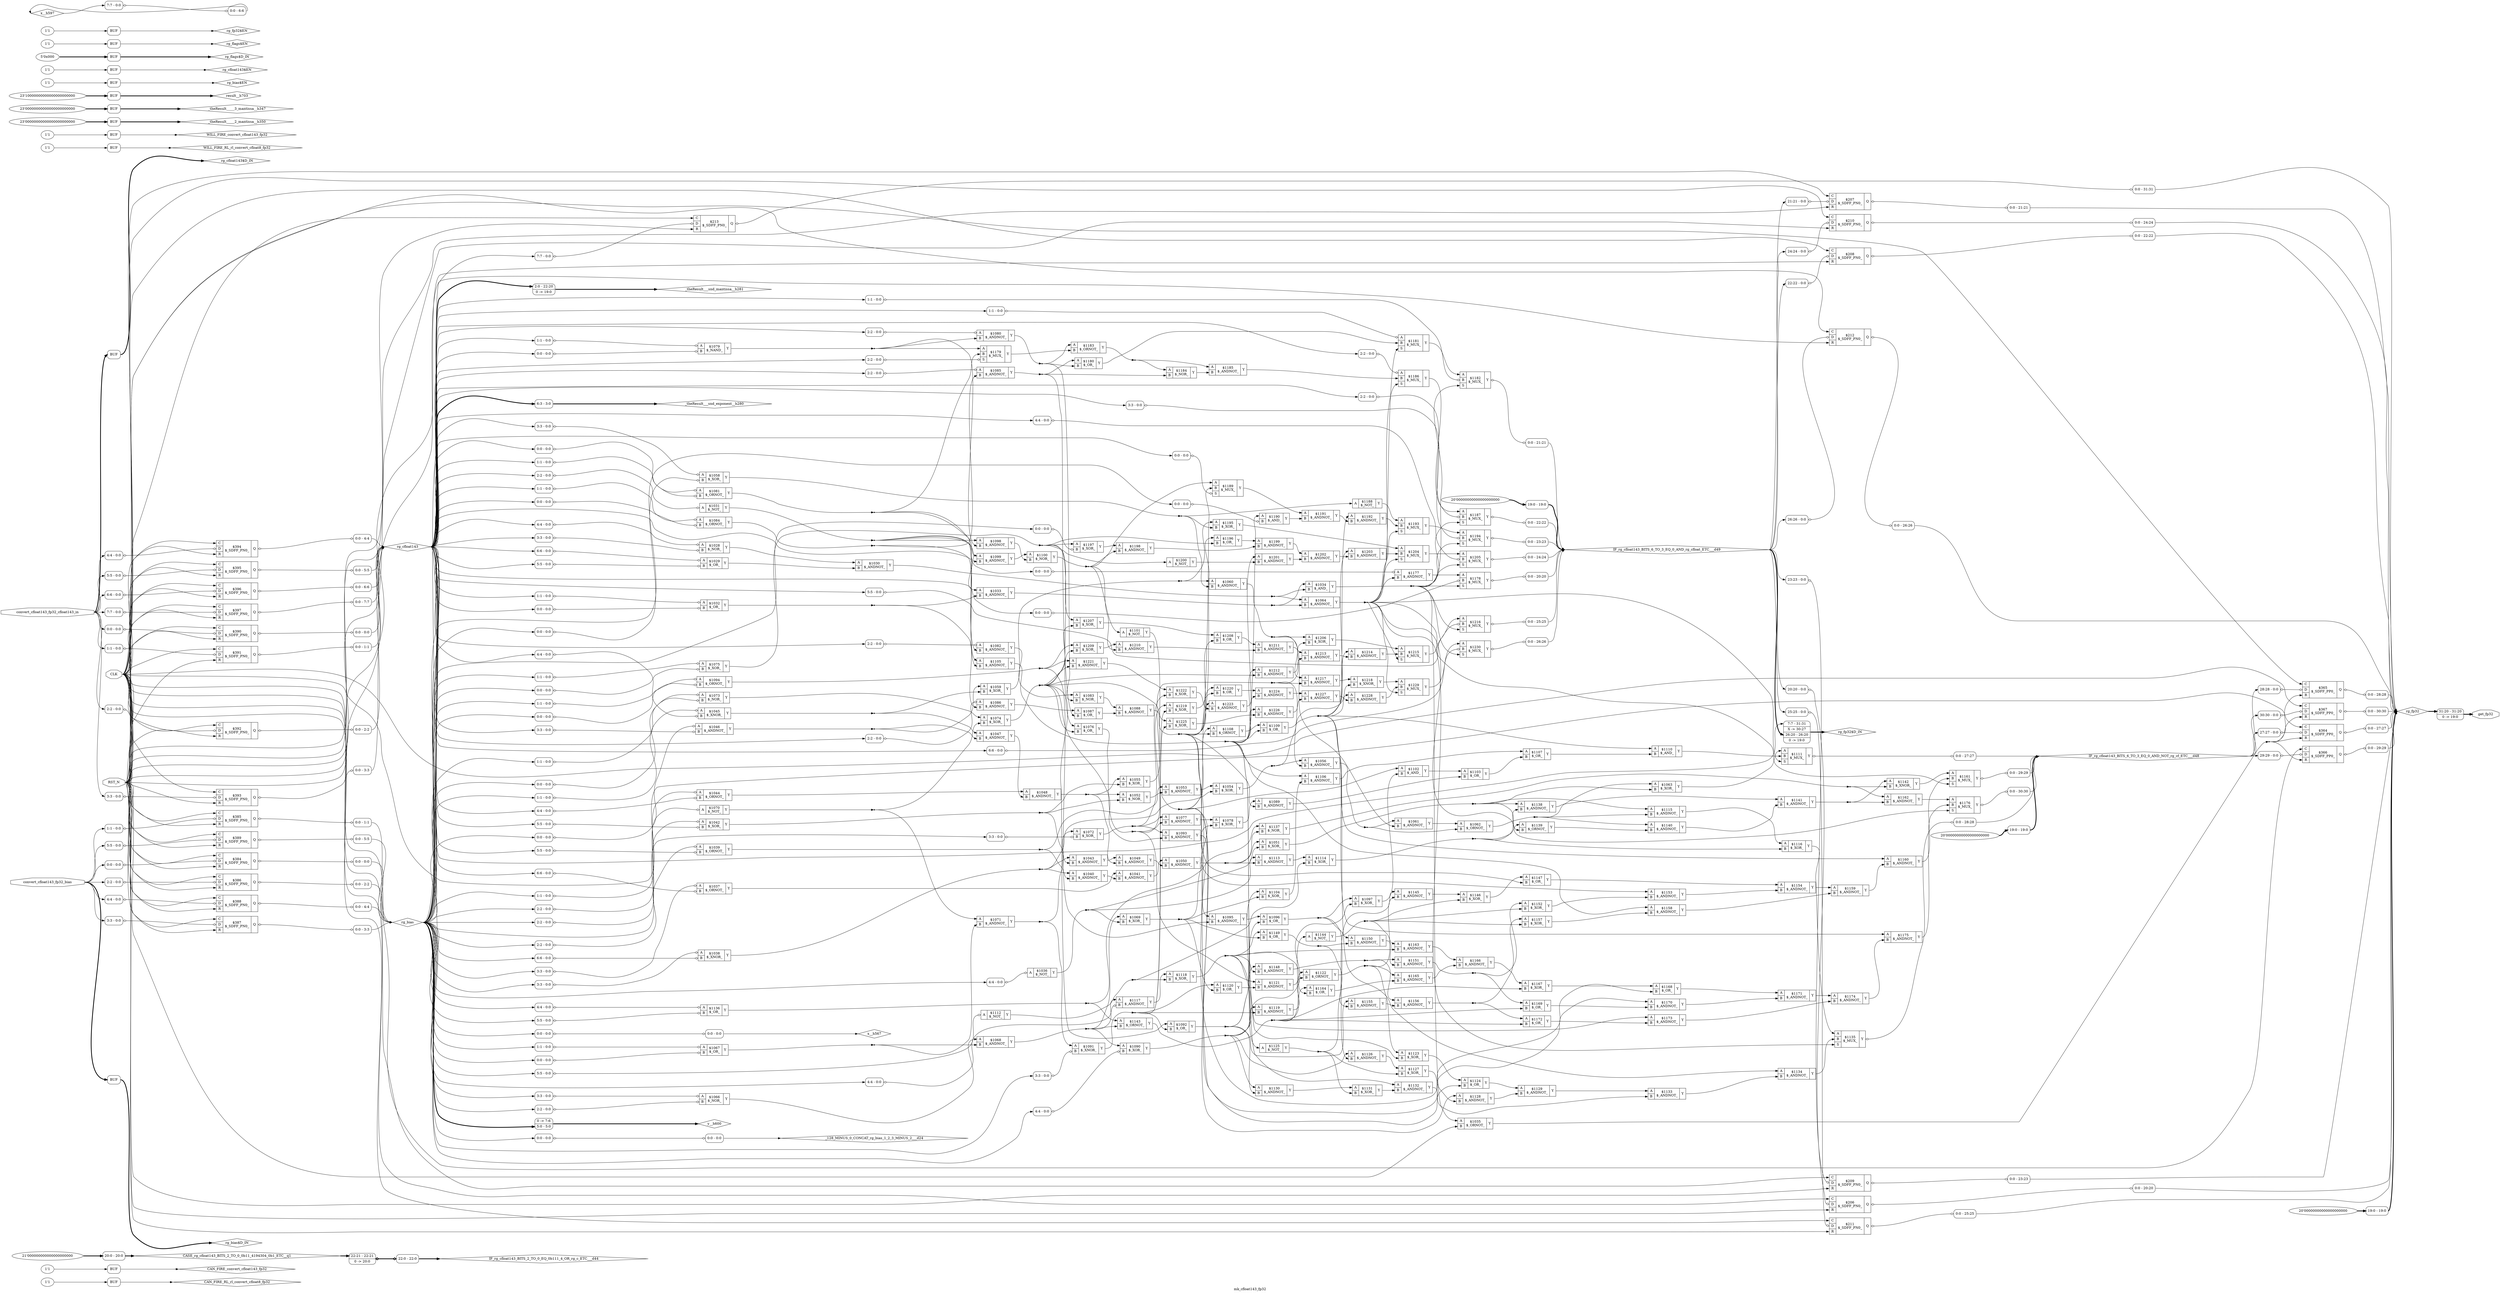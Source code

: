 digraph "mk_cfloat143_fp32" {
label="mk_cfloat143_fp32";
rankdir="LR";
remincross=true;
n191 [ shape=diamond, label="CAN_FIRE_RL_rl_convert_cfloat8_fp32", color="black", fontcolor="black" ];
n192 [ shape=diamond, label="CAN_FIRE_convert_cfloat143_fp32", color="black", fontcolor="black" ];
n193 [ shape=diamond, label="CASE_rg_cfloat143_BITS_2_TO_0_0b11_4194304_0b1_ETC__q1", color="black", fontcolor="black" ];
n194 [ shape=octagon, label="CLK", color="black", fontcolor="black" ];
n195 [ shape=diamond, label="IF_rg_cfloat143_BITS_2_TO_0_EQ_0b111_4_OR_rg_c_ETC___d44", color="black", fontcolor="black" ];
n196 [ shape=diamond, label="IF_rg_cfloat143_BITS_6_TO_3_EQ_0_AND_NOT_rg_cf_ETC___d48", color="black", fontcolor="black" ];
n197 [ shape=diamond, label="IF_rg_cfloat143_BITS_6_TO_3_EQ_0_AND_rg_cfloat_ETC___d49", color="black", fontcolor="black" ];
n198 [ shape=octagon, label="RST_N", color="black", fontcolor="black" ];
n199 [ shape=diamond, label="WILL_FIRE_RL_rl_convert_cfloat8_fp32", color="black", fontcolor="black" ];
n200 [ shape=diamond, label="WILL_FIRE_convert_cfloat143_fp32", color="black", fontcolor="black" ];
n201 [ shape=diamond, label="_128_MINUS_0_CONCAT_rg_bias_1_2_3_MINUS_2___d24", color="black", fontcolor="black" ];
n202 [ shape=diamond, label="_theResult_____2_mantissa__h350", color="black", fontcolor="black" ];
n203 [ shape=diamond, label="_theResult_____3_mantissa__h347", color="black", fontcolor="black" ];
n204 [ shape=diamond, label="_theResult___snd_exponent__h280", color="black", fontcolor="black" ];
n205 [ shape=diamond, label="_theResult___snd_mantissa__h281", color="black", fontcolor="black" ];
n206 [ shape=octagon, label="convert_cfloat143_fp32_bias", color="black", fontcolor="black" ];
n207 [ shape=octagon, label="convert_cfloat143_fp32_cfloat143_in", color="black", fontcolor="black" ];
n208 [ shape=octagon, label="get_fp32", color="black", fontcolor="black" ];
n209 [ shape=diamond, label="result__h703", color="black", fontcolor="black" ];
n210 [ shape=diamond, label="rg_bias", color="black", fontcolor="black" ];
n211 [ shape=diamond, label="rg_bias$D_IN", color="black", fontcolor="black" ];
n212 [ shape=diamond, label="rg_bias$EN", color="black", fontcolor="black" ];
n213 [ shape=diamond, label="rg_cfloat143", color="black", fontcolor="black" ];
n214 [ shape=diamond, label="rg_cfloat143$D_IN", color="black", fontcolor="black" ];
n215 [ shape=diamond, label="rg_cfloat143$EN", color="black", fontcolor="black" ];
n216 [ shape=diamond, label="rg_flags$D_IN", color="black", fontcolor="black" ];
n217 [ shape=diamond, label="rg_flags$EN", color="black", fontcolor="black" ];
n218 [ shape=diamond, label="rg_fp32", color="black", fontcolor="black" ];
n219 [ shape=diamond, label="rg_fp32$D_IN", color="black", fontcolor="black" ];
n220 [ shape=diamond, label="rg_fp32$EN", color="black", fontcolor="black" ];
n221 [ shape=diamond, label="x__h567", color="black", fontcolor="black" ];
n222 [ shape=diamond, label="x__h597", color="black", fontcolor="black" ];
n223 [ shape=diamond, label="y__h600", color="black", fontcolor="black" ];
c227 [ shape=record, label="{{<p224> A|<p225> B}|$1028\n$_NOR_|{<p226> Y}}",  ];
x0 [ shape=record, style=rounded, label="<s0> 4:4 - 0:0 ", color="black", fontcolor="black" ];
x0:e -> c227:p224:w [arrowhead=odiamond, arrowtail=odiamond, dir=both, color="black", fontcolor="black", label=""];
x1 [ shape=record, style=rounded, label="<s0> 3:3 - 0:0 ", color="black", fontcolor="black" ];
x1:e -> c227:p225:w [arrowhead=odiamond, arrowtail=odiamond, dir=both, color="black", fontcolor="black", label=""];
c228 [ shape=record, label="{{<p224> A|<p225> B}|$1029\n$_OR_|{<p226> Y}}",  ];
x2 [ shape=record, style=rounded, label="<s0> 6:6 - 0:0 ", color="black", fontcolor="black" ];
x2:e -> c228:p224:w [arrowhead=odiamond, arrowtail=odiamond, dir=both, color="black", fontcolor="black", label=""];
x3 [ shape=record, style=rounded, label="<s0> 5:5 - 0:0 ", color="black", fontcolor="black" ];
x3:e -> c228:p225:w [arrowhead=odiamond, arrowtail=odiamond, dir=both, color="black", fontcolor="black", label=""];
c229 [ shape=record, label="{{<p224> A|<p225> B}|$1030\n$_ANDNOT_|{<p226> Y}}",  ];
c230 [ shape=record, label="{{<p224> A}|$1031\n$_NOT_|{<p226> Y}}",  ];
x4 [ shape=record, style=rounded, label="<s0> 2:2 - 0:0 ", color="black", fontcolor="black" ];
x4:e -> c230:p224:w [arrowhead=odiamond, arrowtail=odiamond, dir=both, color="black", fontcolor="black", label=""];
c231 [ shape=record, label="{{<p224> A|<p225> B}|$1032\n$_OR_|{<p226> Y}}",  ];
x5 [ shape=record, style=rounded, label="<s0> 1:1 - 0:0 ", color="black", fontcolor="black" ];
x5:e -> c231:p224:w [arrowhead=odiamond, arrowtail=odiamond, dir=both, color="black", fontcolor="black", label=""];
x6 [ shape=record, style=rounded, label="<s0> 0:0 - 0:0 ", color="black", fontcolor="black" ];
x6:e -> c231:p225:w [arrowhead=odiamond, arrowtail=odiamond, dir=both, color="black", fontcolor="black", label=""];
c232 [ shape=record, label="{{<p224> A|<p225> B}|$1033\n$_ANDNOT_|{<p226> Y}}",  ];
c233 [ shape=record, label="{{<p224> A|<p225> B}|$1034\n$_AND_|{<p226> Y}}",  ];
c234 [ shape=record, label="{{<p224> A|<p225> B}|$1035\n$_ORNOT_|{<p226> Y}}",  ];
c235 [ shape=record, label="{{<p224> A}|$1036\n$_NOT_|{<p226> Y}}",  ];
x7 [ shape=record, style=rounded, label="<s0> 4:4 - 0:0 ", color="black", fontcolor="black" ];
x7:e -> c235:p224:w [arrowhead=odiamond, arrowtail=odiamond, dir=both, color="black", fontcolor="black", label=""];
c236 [ shape=record, label="{{<p224> A|<p225> B}|$1037\n$_ORNOT_|{<p226> Y}}",  ];
x8 [ shape=record, style=rounded, label="<s0> 3:3 - 0:0 ", color="black", fontcolor="black" ];
x8:e -> c236:p224:w [arrowhead=odiamond, arrowtail=odiamond, dir=both, color="black", fontcolor="black", label=""];
x9 [ shape=record, style=rounded, label="<s0> 6:6 - 0:0 ", color="black", fontcolor="black" ];
x9:e -> c236:p225:w [arrowhead=odiamond, arrowtail=odiamond, dir=both, color="black", fontcolor="black", label=""];
c237 [ shape=record, label="{{<p224> A|<p225> B}|$1038\n$_XNOR_|{<p226> Y}}",  ];
x10 [ shape=record, style=rounded, label="<s0> 3:3 - 0:0 ", color="black", fontcolor="black" ];
x10:e -> c237:p224:w [arrowhead=odiamond, arrowtail=odiamond, dir=both, color="black", fontcolor="black", label=""];
x11 [ shape=record, style=rounded, label="<s0> 6:6 - 0:0 ", color="black", fontcolor="black" ];
x11:e -> c237:p225:w [arrowhead=odiamond, arrowtail=odiamond, dir=both, color="black", fontcolor="black", label=""];
c238 [ shape=record, label="{{<p224> A|<p225> B}|$1039\n$_ORNOT_|{<p226> Y}}",  ];
x12 [ shape=record, style=rounded, label="<s0> 2:2 - 0:0 ", color="black", fontcolor="black" ];
x12:e -> c238:p224:w [arrowhead=odiamond, arrowtail=odiamond, dir=both, color="black", fontcolor="black", label=""];
x13 [ shape=record, style=rounded, label="<s0> 5:5 - 0:0 ", color="black", fontcolor="black" ];
x13:e -> c238:p225:w [arrowhead=odiamond, arrowtail=odiamond, dir=both, color="black", fontcolor="black", label=""];
c239 [ shape=record, label="{{<p224> A|<p225> B}|$1040\n$_ANDNOT_|{<p226> Y}}",  ];
c240 [ shape=record, label="{{<p224> A|<p225> B}|$1041\n$_ANDNOT_|{<p226> Y}}",  ];
c241 [ shape=record, label="{{<p224> A|<p225> B}|$1042\n$_XOR_|{<p226> Y}}",  ];
x14 [ shape=record, style=rounded, label="<s0> 2:2 - 0:0 ", color="black", fontcolor="black" ];
x14:e -> c241:p224:w [arrowhead=odiamond, arrowtail=odiamond, dir=both, color="black", fontcolor="black", label=""];
x15 [ shape=record, style=rounded, label="<s0> 5:5 - 0:0 ", color="black", fontcolor="black" ];
x15:e -> c241:p225:w [arrowhead=odiamond, arrowtail=odiamond, dir=both, color="black", fontcolor="black", label=""];
c242 [ shape=record, label="{{<p224> A|<p225> B}|$1043\n$_ANDNOT_|{<p226> Y}}",  ];
c243 [ shape=record, label="{{<p224> A|<p225> B}|$1044\n$_ORNOT_|{<p226> Y}}",  ];
x16 [ shape=record, style=rounded, label="<s0> 1:1 - 0:0 ", color="black", fontcolor="black" ];
x16:e -> c243:p224:w [arrowhead=odiamond, arrowtail=odiamond, dir=both, color="black", fontcolor="black", label=""];
x17 [ shape=record, style=rounded, label="<s0> 4:4 - 0:0 ", color="black", fontcolor="black" ];
x17:e -> c243:p225:w [arrowhead=odiamond, arrowtail=odiamond, dir=both, color="black", fontcolor="black", label=""];
c244 [ shape=record, label="{{<p224> A|<p225> B}|$1045\n$_XNOR_|{<p226> Y}}",  ];
x18 [ shape=record, style=rounded, label="<s0> 1:1 - 0:0 ", color="black", fontcolor="black" ];
x18:e -> c244:p224:w [arrowhead=odiamond, arrowtail=odiamond, dir=both, color="black", fontcolor="black", label=""];
x19 [ shape=record, style=rounded, label="<s0> 4:4 - 0:0 ", color="black", fontcolor="black" ];
x19:e -> c244:p225:w [arrowhead=odiamond, arrowtail=odiamond, dir=both, color="black", fontcolor="black", label=""];
c245 [ shape=record, label="{{<p224> A|<p225> B}|$1046\n$_ANDNOT_|{<p226> Y}}",  ];
x20 [ shape=record, style=rounded, label="<s0> 0:0 - 0:0 ", color="black", fontcolor="black" ];
x20:e -> c245:p224:w [arrowhead=odiamond, arrowtail=odiamond, dir=both, color="black", fontcolor="black", label=""];
x21 [ shape=record, style=rounded, label="<s0> 3:3 - 0:0 ", color="black", fontcolor="black" ];
x21:e -> c245:p225:w [arrowhead=odiamond, arrowtail=odiamond, dir=both, color="black", fontcolor="black", label=""];
c246 [ shape=record, label="{{<p224> A|<p225> B}|$1047\n$_ANDNOT_|{<p226> Y}}",  ];
c247 [ shape=record, label="{{<p224> A|<p225> B}|$1048\n$_ANDNOT_|{<p226> Y}}",  ];
c248 [ shape=record, label="{{<p224> A|<p225> B}|$1049\n$_ANDNOT_|{<p226> Y}}",  ];
c249 [ shape=record, label="{{<p224> A|<p225> B}|$1050\n$_ANDNOT_|{<p226> Y}}",  ];
c250 [ shape=record, label="{{<p224> A|<p225> B}|$1051\n$_XOR_|{<p226> Y}}",  ];
c251 [ shape=record, label="{{<p224> A|<p225> B}|$1052\n$_NOR_|{<p226> Y}}",  ];
c252 [ shape=record, label="{{<p224> A|<p225> B}|$1053\n$_ANDNOT_|{<p226> Y}}",  ];
c253 [ shape=record, label="{{<p224> A|<p225> B}|$1054\n$_XOR_|{<p226> Y}}",  ];
c254 [ shape=record, label="{{<p224> A|<p225> B}|$1055\n$_XOR_|{<p226> Y}}",  ];
c255 [ shape=record, label="{{<p224> A|<p225> B}|$1056\n$_ANDNOT_|{<p226> Y}}",  ];
c256 [ shape=record, label="{{<p224> A|<p225> B}|$1058\n$_XOR_|{<p226> Y}}",  ];
x22 [ shape=record, style=rounded, label="<s0> 3:3 - 0:0 ", color="black", fontcolor="black" ];
x22:e -> c256:p224:w [arrowhead=odiamond, arrowtail=odiamond, dir=both, color="black", fontcolor="black", label=""];
x23 [ shape=record, style=rounded, label="<s0> 0:0 - 0:0 ", color="black", fontcolor="black" ];
x23:e -> c256:p225:w [arrowhead=odiamond, arrowtail=odiamond, dir=both, color="black", fontcolor="black", label=""];
c257 [ shape=record, label="{{<p224> A|<p225> B}|$1059\n$_XOR_|{<p226> Y}}",  ];
c258 [ shape=record, label="{{<p224> A|<p225> B}|$1060\n$_ANDNOT_|{<p226> Y}}",  ];
c259 [ shape=record, label="{{<p224> A|<p225> B}|$1061\n$_ANDNOT_|{<p226> Y}}",  ];
c260 [ shape=record, label="{{<p224> A|<p225> B}|$1062\n$_ORNOT_|{<p226> Y}}",  ];
c261 [ shape=record, label="{{<p224> A|<p225> B}|$1063\n$_XOR_|{<p226> Y}}",  ];
c262 [ shape=record, label="{{<p224> A|<p225> B}|$1064\n$_ANDNOT_|{<p226> Y}}",  ];
c263 [ shape=record, label="{{<p224> A|<p225> B}|$1066\n$_NOR_|{<p226> Y}}",  ];
x24 [ shape=record, style=rounded, label="<s0> 3:3 - 0:0 ", color="black", fontcolor="black" ];
x24:e -> c263:p224:w [arrowhead=odiamond, arrowtail=odiamond, dir=both, color="black", fontcolor="black", label=""];
x25 [ shape=record, style=rounded, label="<s0> 2:2 - 0:0 ", color="black", fontcolor="black" ];
x25:e -> c263:p225:w [arrowhead=odiamond, arrowtail=odiamond, dir=both, color="black", fontcolor="black", label=""];
c264 [ shape=record, label="{{<p224> A|<p225> B}|$1067\n$_OR_|{<p226> Y}}",  ];
x26 [ shape=record, style=rounded, label="<s0> 1:1 - 0:0 ", color="black", fontcolor="black" ];
x26:e -> c264:p224:w [arrowhead=odiamond, arrowtail=odiamond, dir=both, color="black", fontcolor="black", label=""];
x27 [ shape=record, style=rounded, label="<s0> 0:0 - 0:0 ", color="black", fontcolor="black" ];
x27:e -> c264:p225:w [arrowhead=odiamond, arrowtail=odiamond, dir=both, color="black", fontcolor="black", label=""];
c265 [ shape=record, label="{{<p224> A|<p225> B}|$1068\n$_ANDNOT_|{<p226> Y}}",  ];
c266 [ shape=record, label="{{<p224> A|<p225> B}|$1069\n$_XOR_|{<p226> Y}}",  ];
c267 [ shape=record, label="{{<p224> A}|$1070\n$_NOT_|{<p226> Y}}",  ];
x28 [ shape=record, style=rounded, label="<s0> 2:2 - 0:0 ", color="black", fontcolor="black" ];
x28:e -> c267:p224:w [arrowhead=odiamond, arrowtail=odiamond, dir=both, color="black", fontcolor="black", label=""];
c268 [ shape=record, label="{{<p224> A|<p225> B}|$1071\n$_ANDNOT_|{<p226> Y}}",  ];
c269 [ shape=record, label="{{<p224> A|<p225> B}|$1072\n$_XOR_|{<p226> Y}}",  ];
x29 [ shape=record, style=rounded, label="<s0> 3:3 - 0:0 ", color="black", fontcolor="black" ];
x29:e -> c269:p225:w [arrowhead=odiamond, arrowtail=odiamond, dir=both, color="black", fontcolor="black", label=""];
c270 [ shape=record, label="{{<p224> A|<p225> B}|$1073\n$_NOR_|{<p226> Y}}",  ];
x30 [ shape=record, style=rounded, label="<s0> 1:1 - 0:0 ", color="black", fontcolor="black" ];
x30:e -> c270:p224:w [arrowhead=odiamond, arrowtail=odiamond, dir=both, color="black", fontcolor="black", label=""];
x31 [ shape=record, style=rounded, label="<s0> 0:0 - 0:0 ", color="black", fontcolor="black" ];
x31:e -> c270:p225:w [arrowhead=odiamond, arrowtail=odiamond, dir=both, color="black", fontcolor="black", label=""];
c271 [ shape=record, label="{{<p224> A|<p225> B}|$1074\n$_XOR_|{<p226> Y}}",  ];
c272 [ shape=record, label="{{<p224> A|<p225> B}|$1075\n$_XOR_|{<p226> Y}}",  ];
x32 [ shape=record, style=rounded, label="<s0> 1:1 - 0:0 ", color="black", fontcolor="black" ];
x32:e -> c272:p224:w [arrowhead=odiamond, arrowtail=odiamond, dir=both, color="black", fontcolor="black", label=""];
x33 [ shape=record, style=rounded, label="<s0> 0:0 - 0:0 ", color="black", fontcolor="black" ];
x33:e -> c272:p225:w [arrowhead=odiamond, arrowtail=odiamond, dir=both, color="black", fontcolor="black", label=""];
c273 [ shape=record, label="{{<p224> A|<p225> B}|$1076\n$_OR_|{<p226> Y}}",  ];
c274 [ shape=record, label="{{<p224> A|<p225> B}|$1077\n$_ANDNOT_|{<p226> Y}}",  ];
c275 [ shape=record, label="{{<p224> A|<p225> B}|$1078\n$_XOR_|{<p226> Y}}",  ];
c276 [ shape=record, label="{{<p224> A|<p225> B}|$1079\n$_NAND_|{<p226> Y}}",  ];
x34 [ shape=record, style=rounded, label="<s0> 1:1 - 0:0 ", color="black", fontcolor="black" ];
x34:e -> c276:p224:w [arrowhead=odiamond, arrowtail=odiamond, dir=both, color="black", fontcolor="black", label=""];
x35 [ shape=record, style=rounded, label="<s0> 0:0 - 0:0 ", color="black", fontcolor="black" ];
x35:e -> c276:p225:w [arrowhead=odiamond, arrowtail=odiamond, dir=both, color="black", fontcolor="black", label=""];
c277 [ shape=record, label="{{<p224> A|<p225> B}|$1080\n$_ANDNOT_|{<p226> Y}}",  ];
x36 [ shape=record, style=rounded, label="<s0> 2:2 - 0:0 ", color="black", fontcolor="black" ];
x36:e -> c277:p224:w [arrowhead=odiamond, arrowtail=odiamond, dir=both, color="black", fontcolor="black", label=""];
c278 [ shape=record, label="{{<p224> A|<p225> B}|$1081\n$_ORNOT_|{<p226> Y}}",  ];
x37 [ shape=record, style=rounded, label="<s0> 0:0 - 0:0 ", color="black", fontcolor="black" ];
x37:e -> c278:p224:w [arrowhead=odiamond, arrowtail=odiamond, dir=both, color="black", fontcolor="black", label=""];
x38 [ shape=record, style=rounded, label="<s0> 1:1 - 0:0 ", color="black", fontcolor="black" ];
x38:e -> c278:p225:w [arrowhead=odiamond, arrowtail=odiamond, dir=both, color="black", fontcolor="black", label=""];
c279 [ shape=record, label="{{<p224> A|<p225> B}|$1082\n$_ANDNOT_|{<p226> Y}}",  ];
x39 [ shape=record, style=rounded, label="<s0> 2:2 - 0:0 ", color="black", fontcolor="black" ];
x39:e -> c279:p224:w [arrowhead=odiamond, arrowtail=odiamond, dir=both, color="black", fontcolor="black", label=""];
c280 [ shape=record, label="{{<p224> A|<p225> B}|$1083\n$_NOR_|{<p226> Y}}",  ];
c281 [ shape=record, label="{{<p224> A|<p225> B}|$1084\n$_ORNOT_|{<p226> Y}}",  ];
x40 [ shape=record, style=rounded, label="<s0> 1:1 - 0:0 ", color="black", fontcolor="black" ];
x40:e -> c281:p224:w [arrowhead=odiamond, arrowtail=odiamond, dir=both, color="black", fontcolor="black", label=""];
x41 [ shape=record, style=rounded, label="<s0> 0:0 - 0:0 ", color="black", fontcolor="black" ];
x41:e -> c281:p225:w [arrowhead=odiamond, arrowtail=odiamond, dir=both, color="black", fontcolor="black", label=""];
c282 [ shape=record, label="{{<p224> A|<p225> B}|$1085\n$_ANDNOT_|{<p226> Y}}",  ];
x42 [ shape=record, style=rounded, label="<s0> 2:2 - 0:0 ", color="black", fontcolor="black" ];
x42:e -> c282:p224:w [arrowhead=odiamond, arrowtail=odiamond, dir=both, color="black", fontcolor="black", label=""];
c283 [ shape=record, label="{{<p224> A|<p225> B}|$1086\n$_ANDNOT_|{<p226> Y}}",  ];
x43 [ shape=record, style=rounded, label="<s0> 2:2 - 0:0 ", color="black", fontcolor="black" ];
x43:e -> c283:p224:w [arrowhead=odiamond, arrowtail=odiamond, dir=both, color="black", fontcolor="black", label=""];
c284 [ shape=record, label="{{<p224> A|<p225> B}|$1087\n$_OR_|{<p226> Y}}",  ];
c285 [ shape=record, label="{{<p224> A|<p225> B}|$1088\n$_ANDNOT_|{<p226> Y}}",  ];
c286 [ shape=record, label="{{<p224> A|<p225> B}|$1089\n$_ANDNOT_|{<p226> Y}}",  ];
c287 [ shape=record, label="{{<p224> A|<p225> B}|$1090\n$_XOR_|{<p226> Y}}",  ];
x44 [ shape=record, style=rounded, label="<s0> 4:4 - 0:0 ", color="black", fontcolor="black" ];
x44:e -> c287:p225:w [arrowhead=odiamond, arrowtail=odiamond, dir=both, color="black", fontcolor="black", label=""];
c288 [ shape=record, label="{{<p224> A|<p225> B}|$1091\n$_XNOR_|{<p226> Y}}",  ];
x45 [ shape=record, style=rounded, label="<s0> 3:3 - 0:0 ", color="black", fontcolor="black" ];
x45:e -> c288:p225:w [arrowhead=odiamond, arrowtail=odiamond, dir=both, color="black", fontcolor="black", label=""];
c289 [ shape=record, label="{{<p224> A|<p225> B}|$1092\n$_OR_|{<p226> Y}}",  ];
c290 [ shape=record, label="{{<p224> A|<p225> B}|$1093\n$_ANDNOT_|{<p226> Y}}",  ];
c291 [ shape=record, label="{{<p224> A|<p225> B}|$1094\n$_ORNOT_|{<p226> Y}}",  ];
x46 [ shape=record, style=rounded, label="<s0> 1:1 - 0:0 ", color="black", fontcolor="black" ];
x46:e -> c291:p224:w [arrowhead=odiamond, arrowtail=odiamond, dir=both, color="black", fontcolor="black", label=""];
x47 [ shape=record, style=rounded, label="<s0> 0:0 - 0:0 ", color="black", fontcolor="black" ];
x47:e -> c291:p225:w [arrowhead=odiamond, arrowtail=odiamond, dir=both, color="black", fontcolor="black", label=""];
c292 [ shape=record, label="{{<p224> A|<p225> B}|$1095\n$_ANDNOT_|{<p226> Y}}",  ];
c293 [ shape=record, label="{{<p224> A|<p225> B}|$1096\n$_OR_|{<p226> Y}}",  ];
c294 [ shape=record, label="{{<p224> A|<p225> B}|$1097\n$_XOR_|{<p226> Y}}",  ];
c295 [ shape=record, label="{{<p224> A|<p225> B}|$1098\n$_ANDNOT_|{<p226> Y}}",  ];
c296 [ shape=record, label="{{<p224> A|<p225> B}|$1099\n$_ANDNOT_|{<p226> Y}}",  ];
c297 [ shape=record, label="{{<p224> A|<p225> B}|$1100\n$_NOR_|{<p226> Y}}",  ];
c298 [ shape=record, label="{{<p224> A}|$1101\n$_NOT_|{<p226> Y}}",  ];
c299 [ shape=record, label="{{<p224> A|<p225> B}|$1102\n$_AND_|{<p226> Y}}",  ];
c300 [ shape=record, label="{{<p224> A|<p225> B}|$1103\n$_OR_|{<p226> Y}}",  ];
c301 [ shape=record, label="{{<p224> A|<p225> B}|$1104\n$_XOR_|{<p226> Y}}",  ];
c302 [ shape=record, label="{{<p224> A|<p225> B}|$1105\n$_ANDNOT_|{<p226> Y}}",  ];
c303 [ shape=record, label="{{<p224> A|<p225> B}|$1106\n$_ANDNOT_|{<p226> Y}}",  ];
c304 [ shape=record, label="{{<p224> A|<p225> B}|$1107\n$_OR_|{<p226> Y}}",  ];
c305 [ shape=record, label="{{<p224> A|<p225> B}|$1108\n$_ORNOT_|{<p226> Y}}",  ];
c306 [ shape=record, label="{{<p224> A|<p225> B}|$1109\n$_OR_|{<p226> Y}}",  ];
c307 [ shape=record, label="{{<p224> A|<p225> B}|$1110\n$_AND_|{<p226> Y}}",  ];
c309 [ shape=record, label="{{<p224> A|<p225> B|<p308> S}|$1111\n$_MUX_|{<p226> Y}}",  ];
x48 [ shape=record, style=rounded, label="<s0> 0:0 - 27:27 ", color="black", fontcolor="black" ];
c309:p226:e -> x48:w [arrowhead=odiamond, arrowtail=odiamond, dir=both, color="black", fontcolor="black", label=""];
c310 [ shape=record, label="{{<p224> A}|$1112\n$_NOT_|{<p226> Y}}",  ];
x49 [ shape=record, style=rounded, label="<s0> 5:5 - 0:0 ", color="black", fontcolor="black" ];
x49:e -> c310:p224:w [arrowhead=odiamond, arrowtail=odiamond, dir=both, color="black", fontcolor="black", label=""];
c311 [ shape=record, label="{{<p224> A|<p225> B}|$1113\n$_ANDNOT_|{<p226> Y}}",  ];
c312 [ shape=record, label="{{<p224> A|<p225> B}|$1114\n$_XOR_|{<p226> Y}}",  ];
c313 [ shape=record, label="{{<p224> A|<p225> B}|$1115\n$_ANDNOT_|{<p226> Y}}",  ];
c314 [ shape=record, label="{{<p224> A|<p225> B}|$1116\n$_XOR_|{<p226> Y}}",  ];
c315 [ shape=record, label="{{<p224> A|<p225> B}|$1117\n$_ANDNOT_|{<p226> Y}}",  ];
x50 [ shape=record, style=rounded, label="<s0> 4:4 - 0:0 ", color="black", fontcolor="black" ];
x50:e -> c315:p225:w [arrowhead=odiamond, arrowtail=odiamond, dir=both, color="black", fontcolor="black", label=""];
c316 [ shape=record, label="{{<p224> A|<p225> B}|$1118\n$_XOR_|{<p226> Y}}",  ];
c317 [ shape=record, label="{{<p224> A|<p225> B}|$1119\n$_ANDNOT_|{<p226> Y}}",  ];
c318 [ shape=record, label="{{<p224> A|<p225> B}|$1120\n$_OR_|{<p226> Y}}",  ];
c319 [ shape=record, label="{{<p224> A|<p225> B}|$1121\n$_ANDNOT_|{<p226> Y}}",  ];
c320 [ shape=record, label="{{<p224> A|<p225> B}|$1122\n$_ORNOT_|{<p226> Y}}",  ];
c321 [ shape=record, label="{{<p224> A|<p225> B}|$1123\n$_XOR_|{<p226> Y}}",  ];
c322 [ shape=record, label="{{<p224> A|<p225> B}|$1124\n$_OR_|{<p226> Y}}",  ];
c323 [ shape=record, label="{{<p224> A}|$1125\n$_NOT_|{<p226> Y}}",  ];
c324 [ shape=record, label="{{<p224> A|<p225> B}|$1126\n$_ANDNOT_|{<p226> Y}}",  ];
c325 [ shape=record, label="{{<p224> A|<p225> B}|$1127\n$_XOR_|{<p226> Y}}",  ];
c326 [ shape=record, label="{{<p224> A|<p225> B}|$1128\n$_ANDNOT_|{<p226> Y}}",  ];
c327 [ shape=record, label="{{<p224> A|<p225> B}|$1129\n$_ANDNOT_|{<p226> Y}}",  ];
c328 [ shape=record, label="{{<p224> A|<p225> B}|$1130\n$_ANDNOT_|{<p226> Y}}",  ];
c329 [ shape=record, label="{{<p224> A|<p225> B}|$1131\n$_XOR_|{<p226> Y}}",  ];
c330 [ shape=record, label="{{<p224> A|<p225> B}|$1132\n$_ANDNOT_|{<p226> Y}}",  ];
c331 [ shape=record, label="{{<p224> A|<p225> B}|$1133\n$_ANDNOT_|{<p226> Y}}",  ];
c332 [ shape=record, label="{{<p224> A|<p225> B}|$1134\n$_ANDNOT_|{<p226> Y}}",  ];
c333 [ shape=record, label="{{<p224> A|<p225> B|<p308> S}|$1135\n$_MUX_|{<p226> Y}}",  ];
x51 [ shape=record, style=rounded, label="<s0> 0:0 - 28:28 ", color="black", fontcolor="black" ];
c333:p226:e -> x51:w [arrowhead=odiamond, arrowtail=odiamond, dir=both, color="black", fontcolor="black", label=""];
c334 [ shape=record, label="{{<p224> A|<p225> B}|$1136\n$_OR_|{<p226> Y}}",  ];
x52 [ shape=record, style=rounded, label="<s0> 4:4 - 0:0 ", color="black", fontcolor="black" ];
x52:e -> c334:p224:w [arrowhead=odiamond, arrowtail=odiamond, dir=both, color="black", fontcolor="black", label=""];
x53 [ shape=record, style=rounded, label="<s0> 5:5 - 0:0 ", color="black", fontcolor="black" ];
x53:e -> c334:p225:w [arrowhead=odiamond, arrowtail=odiamond, dir=both, color="black", fontcolor="black", label=""];
c335 [ shape=record, label="{{<p224> A|<p225> B}|$1137\n$_NOR_|{<p226> Y}}",  ];
c336 [ shape=record, label="{{<p224> A|<p225> B}|$1138\n$_ANDNOT_|{<p226> Y}}",  ];
c337 [ shape=record, label="{{<p224> A|<p225> B}|$1139\n$_ORNOT_|{<p226> Y}}",  ];
c338 [ shape=record, label="{{<p224> A|<p225> B}|$1140\n$_ANDNOT_|{<p226> Y}}",  ];
c339 [ shape=record, label="{{<p224> A|<p225> B}|$1141\n$_ANDNOT_|{<p226> Y}}",  ];
c340 [ shape=record, label="{{<p224> A|<p225> B}|$1142\n$_XNOR_|{<p226> Y}}",  ];
c341 [ shape=record, label="{{<p224> A|<p225> B}|$1143\n$_ORNOT_|{<p226> Y}}",  ];
c342 [ shape=record, label="{{<p224> A}|$1144\n$_NOT_|{<p226> Y}}",  ];
c343 [ shape=record, label="{{<p224> A|<p225> B}|$1145\n$_ANDNOT_|{<p226> Y}}",  ];
c344 [ shape=record, label="{{<p224> A|<p225> B}|$1146\n$_XOR_|{<p226> Y}}",  ];
c345 [ shape=record, label="{{<p224> A|<p225> B}|$1147\n$_OR_|{<p226> Y}}",  ];
c346 [ shape=record, label="{{<p224> A|<p225> B}|$1148\n$_ANDNOT_|{<p226> Y}}",  ];
c347 [ shape=record, label="{{<p224> A|<p225> B}|$1149\n$_OR_|{<p226> Y}}",  ];
c348 [ shape=record, label="{{<p224> A|<p225> B}|$1150\n$_ANDNOT_|{<p226> Y}}",  ];
c349 [ shape=record, label="{{<p224> A|<p225> B}|$1151\n$_ANDNOT_|{<p226> Y}}",  ];
c350 [ shape=record, label="{{<p224> A|<p225> B}|$1152\n$_XOR_|{<p226> Y}}",  ];
c351 [ shape=record, label="{{<p224> A|<p225> B}|$1153\n$_ANDNOT_|{<p226> Y}}",  ];
c352 [ shape=record, label="{{<p224> A|<p225> B}|$1154\n$_ANDNOT_|{<p226> Y}}",  ];
c353 [ shape=record, label="{{<p224> A|<p225> B}|$1155\n$_ANDNOT_|{<p226> Y}}",  ];
c354 [ shape=record, label="{{<p224> A|<p225> B}|$1156\n$_ANDNOT_|{<p226> Y}}",  ];
c355 [ shape=record, label="{{<p224> A|<p225> B}|$1157\n$_XOR_|{<p226> Y}}",  ];
c356 [ shape=record, label="{{<p224> A|<p225> B}|$1158\n$_ANDNOT_|{<p226> Y}}",  ];
c357 [ shape=record, label="{{<p224> A|<p225> B}|$1159\n$_ANDNOT_|{<p226> Y}}",  ];
c358 [ shape=record, label="{{<p224> A|<p225> B}|$1160\n$_ANDNOT_|{<p226> Y}}",  ];
c359 [ shape=record, label="{{<p224> A|<p225> B|<p308> S}|$1161\n$_MUX_|{<p226> Y}}",  ];
x54 [ shape=record, style=rounded, label="<s0> 0:0 - 29:29 ", color="black", fontcolor="black" ];
c359:p226:e -> x54:w [arrowhead=odiamond, arrowtail=odiamond, dir=both, color="black", fontcolor="black", label=""];
c360 [ shape=record, label="{{<p224> A|<p225> B}|$1162\n$_ANDNOT_|{<p226> Y}}",  ];
c361 [ shape=record, label="{{<p224> A|<p225> B}|$1163\n$_ANDNOT_|{<p226> Y}}",  ];
c362 [ shape=record, label="{{<p224> A|<p225> B}|$1164\n$_OR_|{<p226> Y}}",  ];
c363 [ shape=record, label="{{<p224> A|<p225> B}|$1165\n$_ANDNOT_|{<p226> Y}}",  ];
c364 [ shape=record, label="{{<p224> A|<p225> B}|$1166\n$_ANDNOT_|{<p226> Y}}",  ];
c365 [ shape=record, label="{{<p224> A|<p225> B}|$1167\n$_XOR_|{<p226> Y}}",  ];
c366 [ shape=record, label="{{<p224> A|<p225> B}|$1168\n$_OR_|{<p226> Y}}",  ];
c367 [ shape=record, label="{{<p224> A|<p225> B}|$1169\n$_OR_|{<p226> Y}}",  ];
c368 [ shape=record, label="{{<p224> A|<p225> B}|$1170\n$_ANDNOT_|{<p226> Y}}",  ];
c369 [ shape=record, label="{{<p224> A|<p225> B}|$1171\n$_ANDNOT_|{<p226> Y}}",  ];
c370 [ shape=record, label="{{<p224> A|<p225> B}|$1172\n$_OR_|{<p226> Y}}",  ];
c371 [ shape=record, label="{{<p224> A|<p225> B}|$1173\n$_ANDNOT_|{<p226> Y}}",  ];
c372 [ shape=record, label="{{<p224> A|<p225> B}|$1174\n$_ANDNOT_|{<p226> Y}}",  ];
c373 [ shape=record, label="{{<p224> A|<p225> B}|$1175\n$_ANDNOT_|{<p226> Y}}",  ];
c374 [ shape=record, label="{{<p224> A|<p225> B|<p308> S}|$1176\n$_MUX_|{<p226> Y}}",  ];
x55 [ shape=record, style=rounded, label="<s0> 0:0 - 30:30 ", color="black", fontcolor="black" ];
c374:p226:e -> x55:w [arrowhead=odiamond, arrowtail=odiamond, dir=both, color="black", fontcolor="black", label=""];
c375 [ shape=record, label="{{<p224> A|<p225> B}|$1177\n$_ANDNOT_|{<p226> Y}}",  ];
x56 [ shape=record, style=rounded, label="<s0> 0:0 - 0:0 ", color="black", fontcolor="black" ];
x56:e -> c375:p224:w [arrowhead=odiamond, arrowtail=odiamond, dir=both, color="black", fontcolor="black", label=""];
c376 [ shape=record, label="{{<p224> A|<p225> B|<p308> S}|$1178\n$_MUX_|{<p226> Y}}",  ];
x57 [ shape=record, style=rounded, label="<s0> 0:0 - 0:0 ", color="black", fontcolor="black" ];
x57:e -> c376:p225:w [arrowhead=odiamond, arrowtail=odiamond, dir=both, color="black", fontcolor="black", label=""];
x58 [ shape=record, style=rounded, label="<s0> 0:0 - 20:20 ", color="black", fontcolor="black" ];
c376:p226:e -> x58:w [arrowhead=odiamond, arrowtail=odiamond, dir=both, color="black", fontcolor="black", label=""];
c377 [ shape=record, label="{{<p224> A|<p225> B|<p308> S}|$1179\n$_MUX_|{<p226> Y}}",  ];
x59 [ shape=record, style=rounded, label="<s0> 2:2 - 0:0 ", color="black", fontcolor="black" ];
x59:e -> c377:p308:w [arrowhead=odiamond, arrowtail=odiamond, dir=both, color="black", fontcolor="black", label=""];
c378 [ shape=record, label="{{<p224> A|<p225> B}|$1180\n$_OR_|{<p226> Y}}",  ];
c379 [ shape=record, label="{{<p224> A|<p225> B|<p308> S}|$1181\n$_MUX_|{<p226> Y}}",  ];
x60 [ shape=record, style=rounded, label="<s0> 1:1 - 0:0 ", color="black", fontcolor="black" ];
x60:e -> c379:p224:w [arrowhead=odiamond, arrowtail=odiamond, dir=both, color="black", fontcolor="black", label=""];
c380 [ shape=record, label="{{<p224> A|<p225> B|<p308> S}|$1182\n$_MUX_|{<p226> Y}}",  ];
x61 [ shape=record, style=rounded, label="<s0> 1:1 - 0:0 ", color="black", fontcolor="black" ];
x61:e -> c380:p225:w [arrowhead=odiamond, arrowtail=odiamond, dir=both, color="black", fontcolor="black", label=""];
x62 [ shape=record, style=rounded, label="<s0> 0:0 - 21:21 ", color="black", fontcolor="black" ];
c380:p226:e -> x62:w [arrowhead=odiamond, arrowtail=odiamond, dir=both, color="black", fontcolor="black", label=""];
c381 [ shape=record, label="{{<p224> A|<p225> B}|$1183\n$_ORNOT_|{<p226> Y}}",  ];
c382 [ shape=record, label="{{<p224> A|<p225> B}|$1184\n$_NOR_|{<p226> Y}}",  ];
c383 [ shape=record, label="{{<p224> A|<p225> B}|$1185\n$_ANDNOT_|{<p226> Y}}",  ];
c384 [ shape=record, label="{{<p224> A|<p225> B|<p308> S}|$1186\n$_MUX_|{<p226> Y}}",  ];
x63 [ shape=record, style=rounded, label="<s0> 2:2 - 0:0 ", color="black", fontcolor="black" ];
x63:e -> c384:p224:w [arrowhead=odiamond, arrowtail=odiamond, dir=both, color="black", fontcolor="black", label=""];
c385 [ shape=record, label="{{<p224> A|<p225> B|<p308> S}|$1187\n$_MUX_|{<p226> Y}}",  ];
x64 [ shape=record, style=rounded, label="<s0> 2:2 - 0:0 ", color="black", fontcolor="black" ];
x64:e -> c385:p225:w [arrowhead=odiamond, arrowtail=odiamond, dir=both, color="black", fontcolor="black", label=""];
x65 [ shape=record, style=rounded, label="<s0> 0:0 - 22:22 ", color="black", fontcolor="black" ];
c385:p226:e -> x65:w [arrowhead=odiamond, arrowtail=odiamond, dir=both, color="black", fontcolor="black", label=""];
c386 [ shape=record, label="{{<p224> A}|$1188\n$_NOT_|{<p226> Y}}",  ];
c387 [ shape=record, label="{{<p224> A|<p225> B|<p308> S}|$1189\n$_MUX_|{<p226> Y}}",  ];
x66 [ shape=record, style=rounded, label="<s0> 0:0 - 0:0 ", color="black", fontcolor="black" ];
x66:e -> c387:p308:w [arrowhead=odiamond, arrowtail=odiamond, dir=both, color="black", fontcolor="black", label=""];
c388 [ shape=record, label="{{<p224> A|<p225> B}|$1190\n$_AND_|{<p226> Y}}",  ];
x67 [ shape=record, style=rounded, label="<s0> 0:0 - 0:0 ", color="black", fontcolor="black" ];
x67:e -> c388:p225:w [arrowhead=odiamond, arrowtail=odiamond, dir=both, color="black", fontcolor="black", label=""];
c389 [ shape=record, label="{{<p224> A|<p225> B}|$1191\n$_ANDNOT_|{<p226> Y}}",  ];
c390 [ shape=record, label="{{<p224> A|<p225> B}|$1192\n$_ANDNOT_|{<p226> Y}}",  ];
c391 [ shape=record, label="{{<p224> A|<p225> B|<p308> S}|$1193\n$_MUX_|{<p226> Y}}",  ];
c392 [ shape=record, label="{{<p224> A|<p225> B|<p308> S}|$1194\n$_MUX_|{<p226> Y}}",  ];
x68 [ shape=record, style=rounded, label="<s0> 3:3 - 0:0 ", color="black", fontcolor="black" ];
x68:e -> c392:p225:w [arrowhead=odiamond, arrowtail=odiamond, dir=both, color="black", fontcolor="black", label=""];
x69 [ shape=record, style=rounded, label="<s0> 0:0 - 23:23 ", color="black", fontcolor="black" ];
c392:p226:e -> x69:w [arrowhead=odiamond, arrowtail=odiamond, dir=both, color="black", fontcolor="black", label=""];
c393 [ shape=record, label="{{<p224> A|<p225> B}|$1195\n$_XOR_|{<p226> Y}}",  ];
c394 [ shape=record, label="{{<p224> A|<p225> B}|$1196\n$_OR_|{<p226> Y}}",  ];
c395 [ shape=record, label="{{<p224> A|<p225> B}|$1197\n$_XOR_|{<p226> Y}}",  ];
x70 [ shape=record, style=rounded, label="<s0> 0:0 - 0:0 ", color="black", fontcolor="black" ];
x70:e -> c395:p225:w [arrowhead=odiamond, arrowtail=odiamond, dir=both, color="black", fontcolor="black", label=""];
c396 [ shape=record, label="{{<p224> A|<p225> B}|$1198\n$_ANDNOT_|{<p226> Y}}",  ];
c397 [ shape=record, label="{{<p224> A|<p225> B}|$1199\n$_ANDNOT_|{<p226> Y}}",  ];
c398 [ shape=record, label="{{<p224> A}|$1200\n$_NOT_|{<p226> Y}}",  ];
c399 [ shape=record, label="{{<p224> A|<p225> B}|$1201\n$_ANDNOT_|{<p226> Y}}",  ];
c400 [ shape=record, label="{{<p224> A|<p225> B}|$1202\n$_ANDNOT_|{<p226> Y}}",  ];
c401 [ shape=record, label="{{<p224> A|<p225> B}|$1203\n$_ANDNOT_|{<p226> Y}}",  ];
c402 [ shape=record, label="{{<p224> A|<p225> B|<p308> S}|$1204\n$_MUX_|{<p226> Y}}",  ];
c403 [ shape=record, label="{{<p224> A|<p225> B|<p308> S}|$1205\n$_MUX_|{<p226> Y}}",  ];
x71 [ shape=record, style=rounded, label="<s0> 4:4 - 0:0 ", color="black", fontcolor="black" ];
x71:e -> c403:p225:w [arrowhead=odiamond, arrowtail=odiamond, dir=both, color="black", fontcolor="black", label=""];
x72 [ shape=record, style=rounded, label="<s0> 0:0 - 24:24 ", color="black", fontcolor="black" ];
c403:p226:e -> x72:w [arrowhead=odiamond, arrowtail=odiamond, dir=both, color="black", fontcolor="black", label=""];
c404 [ shape=record, label="{{<p224> A|<p225> B}|$1206\n$_XOR_|{<p226> Y}}",  ];
c405 [ shape=record, label="{{<p224> A|<p225> B}|$1207\n$_XOR_|{<p226> Y}}",  ];
c406 [ shape=record, label="{{<p224> A|<p225> B}|$1208\n$_OR_|{<p226> Y}}",  ];
c407 [ shape=record, label="{{<p224> A|<p225> B}|$1209\n$_XOR_|{<p226> Y}}",  ];
c408 [ shape=record, label="{{<p224> A|<p225> B}|$1210\n$_ANDNOT_|{<p226> Y}}",  ];
c409 [ shape=record, label="{{<p224> A|<p225> B}|$1211\n$_ANDNOT_|{<p226> Y}}",  ];
c410 [ shape=record, label="{{<p224> A|<p225> B}|$1212\n$_ANDNOT_|{<p226> Y}}",  ];
c411 [ shape=record, label="{{<p224> A|<p225> B}|$1213\n$_ANDNOT_|{<p226> Y}}",  ];
c412 [ shape=record, label="{{<p224> A|<p225> B}|$1214\n$_ANDNOT_|{<p226> Y}}",  ];
c413 [ shape=record, label="{{<p224> A|<p225> B|<p308> S}|$1215\n$_MUX_|{<p226> Y}}",  ];
c414 [ shape=record, label="{{<p224> A|<p225> B|<p308> S}|$1216\n$_MUX_|{<p226> Y}}",  ];
x73 [ shape=record, style=rounded, label="<s0> 5:5 - 0:0 ", color="black", fontcolor="black" ];
x73:e -> c414:p225:w [arrowhead=odiamond, arrowtail=odiamond, dir=both, color="black", fontcolor="black", label=""];
x74 [ shape=record, style=rounded, label="<s0> 0:0 - 25:25 ", color="black", fontcolor="black" ];
c414:p226:e -> x74:w [arrowhead=odiamond, arrowtail=odiamond, dir=both, color="black", fontcolor="black", label=""];
c415 [ shape=record, label="{{<p224> A|<p225> B}|$1217\n$_ANDNOT_|{<p226> Y}}",  ];
c416 [ shape=record, label="{{<p224> A|<p225> B}|$1218\n$_XNOR_|{<p226> Y}}",  ];
c417 [ shape=record, label="{{<p224> A|<p225> B}|$1219\n$_XOR_|{<p226> Y}}",  ];
c418 [ shape=record, label="{{<p224> A|<p225> B}|$1220\n$_OR_|{<p226> Y}}",  ];
c419 [ shape=record, label="{{<p224> A|<p225> B}|$1221\n$_ANDNOT_|{<p226> Y}}",  ];
c420 [ shape=record, label="{{<p224> A|<p225> B}|$1222\n$_XOR_|{<p226> Y}}",  ];
c421 [ shape=record, label="{{<p224> A|<p225> B}|$1223\n$_ANDNOT_|{<p226> Y}}",  ];
c422 [ shape=record, label="{{<p224> A|<p225> B}|$1224\n$_ANDNOT_|{<p226> Y}}",  ];
c423 [ shape=record, label="{{<p224> A|<p225> B}|$1225\n$_XOR_|{<p226> Y}}",  ];
c424 [ shape=record, label="{{<p224> A|<p225> B}|$1226\n$_ANDNOT_|{<p226> Y}}",  ];
c425 [ shape=record, label="{{<p224> A|<p225> B}|$1227\n$_ANDNOT_|{<p226> Y}}",  ];
c426 [ shape=record, label="{{<p224> A|<p225> B}|$1228\n$_ANDNOT_|{<p226> Y}}",  ];
c427 [ shape=record, label="{{<p224> A|<p225> B|<p308> S}|$1229\n$_MUX_|{<p226> Y}}",  ];
c428 [ shape=record, label="{{<p224> A|<p225> B|<p308> S}|$1230\n$_MUX_|{<p226> Y}}",  ];
x75 [ shape=record, style=rounded, label="<s0> 6:6 - 0:0 ", color="black", fontcolor="black" ];
x75:e -> c428:p225:w [arrowhead=odiamond, arrowtail=odiamond, dir=both, color="black", fontcolor="black", label=""];
x76 [ shape=record, style=rounded, label="<s0> 0:0 - 26:26 ", color="black", fontcolor="black" ];
c428:p226:e -> x76:w [arrowhead=odiamond, arrowtail=odiamond, dir=both, color="black", fontcolor="black", label=""];
c433 [ shape=record, label="{{<p429> C|<p430> D|<p431> R}|$206\n$_SDFF_PN0_|{<p432> Q}}",  ];
x77 [ shape=record, style=rounded, label="<s0> 20:20 - 0:0 ", color="black", fontcolor="black" ];
x77:e -> c433:p430:w [arrowhead=odiamond, arrowtail=odiamond, dir=both, color="black", fontcolor="black", label=""];
x78 [ shape=record, style=rounded, label="<s0> 0:0 - 20:20 ", color="black", fontcolor="black" ];
c433:p432:e -> x78:w [arrowhead=odiamond, arrowtail=odiamond, dir=both, color="black", fontcolor="black", label=""];
c434 [ shape=record, label="{{<p429> C|<p430> D|<p431> R}|$207\n$_SDFF_PN0_|{<p432> Q}}",  ];
x79 [ shape=record, style=rounded, label="<s0> 21:21 - 0:0 ", color="black", fontcolor="black" ];
x79:e -> c434:p430:w [arrowhead=odiamond, arrowtail=odiamond, dir=both, color="black", fontcolor="black", label=""];
x80 [ shape=record, style=rounded, label="<s0> 0:0 - 21:21 ", color="black", fontcolor="black" ];
c434:p432:e -> x80:w [arrowhead=odiamond, arrowtail=odiamond, dir=both, color="black", fontcolor="black", label=""];
c435 [ shape=record, label="{{<p429> C|<p430> D|<p431> R}|$208\n$_SDFF_PN0_|{<p432> Q}}",  ];
x81 [ shape=record, style=rounded, label="<s0> 22:22 - 0:0 ", color="black", fontcolor="black" ];
x81:e -> c435:p430:w [arrowhead=odiamond, arrowtail=odiamond, dir=both, color="black", fontcolor="black", label=""];
x82 [ shape=record, style=rounded, label="<s0> 0:0 - 22:22 ", color="black", fontcolor="black" ];
c435:p432:e -> x82:w [arrowhead=odiamond, arrowtail=odiamond, dir=both, color="black", fontcolor="black", label=""];
c436 [ shape=record, label="{{<p429> C|<p430> D|<p431> R}|$209\n$_SDFF_PN0_|{<p432> Q}}",  ];
x83 [ shape=record, style=rounded, label="<s0> 23:23 - 0:0 ", color="black", fontcolor="black" ];
x83:e -> c436:p430:w [arrowhead=odiamond, arrowtail=odiamond, dir=both, color="black", fontcolor="black", label=""];
x84 [ shape=record, style=rounded, label="<s0> 0:0 - 23:23 ", color="black", fontcolor="black" ];
c436:p432:e -> x84:w [arrowhead=odiamond, arrowtail=odiamond, dir=both, color="black", fontcolor="black", label=""];
c437 [ shape=record, label="{{<p429> C|<p430> D|<p431> R}|$210\n$_SDFF_PN0_|{<p432> Q}}",  ];
x85 [ shape=record, style=rounded, label="<s0> 24:24 - 0:0 ", color="black", fontcolor="black" ];
x85:e -> c437:p430:w [arrowhead=odiamond, arrowtail=odiamond, dir=both, color="black", fontcolor="black", label=""];
x86 [ shape=record, style=rounded, label="<s0> 0:0 - 24:24 ", color="black", fontcolor="black" ];
c437:p432:e -> x86:w [arrowhead=odiamond, arrowtail=odiamond, dir=both, color="black", fontcolor="black", label=""];
c438 [ shape=record, label="{{<p429> C|<p430> D|<p431> R}|$211\n$_SDFF_PN0_|{<p432> Q}}",  ];
x87 [ shape=record, style=rounded, label="<s0> 25:25 - 0:0 ", color="black", fontcolor="black" ];
x87:e -> c438:p430:w [arrowhead=odiamond, arrowtail=odiamond, dir=both, color="black", fontcolor="black", label=""];
x88 [ shape=record, style=rounded, label="<s0> 0:0 - 25:25 ", color="black", fontcolor="black" ];
c438:p432:e -> x88:w [arrowhead=odiamond, arrowtail=odiamond, dir=both, color="black", fontcolor="black", label=""];
c439 [ shape=record, label="{{<p429> C|<p430> D|<p431> R}|$212\n$_SDFF_PN0_|{<p432> Q}}",  ];
x89 [ shape=record, style=rounded, label="<s0> 26:26 - 0:0 ", color="black", fontcolor="black" ];
x89:e -> c439:p430:w [arrowhead=odiamond, arrowtail=odiamond, dir=both, color="black", fontcolor="black", label=""];
x90 [ shape=record, style=rounded, label="<s0> 0:0 - 26:26 ", color="black", fontcolor="black" ];
c439:p432:e -> x90:w [arrowhead=odiamond, arrowtail=odiamond, dir=both, color="black", fontcolor="black", label=""];
c440 [ shape=record, label="{{<p429> C|<p430> D|<p431> R}|$213\n$_SDFF_PN0_|{<p432> Q}}",  ];
x91 [ shape=record, style=rounded, label="<s0> 7:7 - 0:0 ", color="black", fontcolor="black" ];
x91:e -> c440:p430:w [arrowhead=odiamond, arrowtail=odiamond, dir=both, color="black", fontcolor="black", label=""];
x92 [ shape=record, style=rounded, label="<s0> 0:0 - 31:31 ", color="black", fontcolor="black" ];
c440:p432:e -> x92:w [arrowhead=odiamond, arrowtail=odiamond, dir=both, color="black", fontcolor="black", label=""];
c441 [ shape=record, label="{{<p429> C|<p430> D|<p431> R}|$364\n$_SDFF_PP0_|{<p432> Q}}",  ];
x93 [ shape=record, style=rounded, label="<s0> 27:27 - 0:0 ", color="black", fontcolor="black" ];
x93:e -> c441:p430:w [arrowhead=odiamond, arrowtail=odiamond, dir=both, color="black", fontcolor="black", label=""];
x94 [ shape=record, style=rounded, label="<s0> 0:0 - 27:27 ", color="black", fontcolor="black" ];
c441:p432:e -> x94:w [arrowhead=odiamond, arrowtail=odiamond, dir=both, color="black", fontcolor="black", label=""];
c442 [ shape=record, label="{{<p429> C|<p430> D|<p431> R}|$365\n$_SDFF_PP0_|{<p432> Q}}",  ];
x95 [ shape=record, style=rounded, label="<s0> 28:28 - 0:0 ", color="black", fontcolor="black" ];
x95:e -> c442:p430:w [arrowhead=odiamond, arrowtail=odiamond, dir=both, color="black", fontcolor="black", label=""];
x96 [ shape=record, style=rounded, label="<s0> 0:0 - 28:28 ", color="black", fontcolor="black" ];
c442:p432:e -> x96:w [arrowhead=odiamond, arrowtail=odiamond, dir=both, color="black", fontcolor="black", label=""];
c443 [ shape=record, label="{{<p429> C|<p430> D|<p431> R}|$366\n$_SDFF_PP0_|{<p432> Q}}",  ];
x97 [ shape=record, style=rounded, label="<s0> 29:29 - 0:0 ", color="black", fontcolor="black" ];
x97:e -> c443:p430:w [arrowhead=odiamond, arrowtail=odiamond, dir=both, color="black", fontcolor="black", label=""];
x98 [ shape=record, style=rounded, label="<s0> 0:0 - 29:29 ", color="black", fontcolor="black" ];
c443:p432:e -> x98:w [arrowhead=odiamond, arrowtail=odiamond, dir=both, color="black", fontcolor="black", label=""];
c444 [ shape=record, label="{{<p429> C|<p430> D|<p431> R}|$367\n$_SDFF_PP0_|{<p432> Q}}",  ];
x99 [ shape=record, style=rounded, label="<s0> 30:30 - 0:0 ", color="black", fontcolor="black" ];
x99:e -> c444:p430:w [arrowhead=odiamond, arrowtail=odiamond, dir=both, color="black", fontcolor="black", label=""];
x100 [ shape=record, style=rounded, label="<s0> 0:0 - 30:30 ", color="black", fontcolor="black" ];
c444:p432:e -> x100:w [arrowhead=odiamond, arrowtail=odiamond, dir=both, color="black", fontcolor="black", label=""];
c445 [ shape=record, label="{{<p429> C|<p430> D|<p431> R}|$384\n$_SDFF_PN0_|{<p432> Q}}",  ];
x101 [ shape=record, style=rounded, label="<s0> 0:0 - 0:0 ", color="black", fontcolor="black" ];
x101:e -> c445:p430:w [arrowhead=odiamond, arrowtail=odiamond, dir=both, color="black", fontcolor="black", label=""];
x102 [ shape=record, style=rounded, label="<s0> 0:0 - 0:0 ", color="black", fontcolor="black" ];
c445:p432:e -> x102:w [arrowhead=odiamond, arrowtail=odiamond, dir=both, color="black", fontcolor="black", label=""];
c446 [ shape=record, label="{{<p429> C|<p430> D|<p431> R}|$385\n$_SDFF_PN0_|{<p432> Q}}",  ];
x103 [ shape=record, style=rounded, label="<s0> 1:1 - 0:0 ", color="black", fontcolor="black" ];
x103:e -> c446:p430:w [arrowhead=odiamond, arrowtail=odiamond, dir=both, color="black", fontcolor="black", label=""];
x104 [ shape=record, style=rounded, label="<s0> 0:0 - 1:1 ", color="black", fontcolor="black" ];
c446:p432:e -> x104:w [arrowhead=odiamond, arrowtail=odiamond, dir=both, color="black", fontcolor="black", label=""];
c447 [ shape=record, label="{{<p429> C|<p430> D|<p431> R}|$386\n$_SDFF_PN0_|{<p432> Q}}",  ];
x105 [ shape=record, style=rounded, label="<s0> 2:2 - 0:0 ", color="black", fontcolor="black" ];
x105:e -> c447:p430:w [arrowhead=odiamond, arrowtail=odiamond, dir=both, color="black", fontcolor="black", label=""];
x106 [ shape=record, style=rounded, label="<s0> 0:0 - 2:2 ", color="black", fontcolor="black" ];
c447:p432:e -> x106:w [arrowhead=odiamond, arrowtail=odiamond, dir=both, color="black", fontcolor="black", label=""];
c448 [ shape=record, label="{{<p429> C|<p430> D|<p431> R}|$387\n$_SDFF_PN0_|{<p432> Q}}",  ];
x107 [ shape=record, style=rounded, label="<s0> 3:3 - 0:0 ", color="black", fontcolor="black" ];
x107:e -> c448:p430:w [arrowhead=odiamond, arrowtail=odiamond, dir=both, color="black", fontcolor="black", label=""];
x108 [ shape=record, style=rounded, label="<s0> 0:0 - 3:3 ", color="black", fontcolor="black" ];
c448:p432:e -> x108:w [arrowhead=odiamond, arrowtail=odiamond, dir=both, color="black", fontcolor="black", label=""];
c449 [ shape=record, label="{{<p429> C|<p430> D|<p431> R}|$388\n$_SDFF_PN0_|{<p432> Q}}",  ];
x109 [ shape=record, style=rounded, label="<s0> 4:4 - 0:0 ", color="black", fontcolor="black" ];
x109:e -> c449:p430:w [arrowhead=odiamond, arrowtail=odiamond, dir=both, color="black", fontcolor="black", label=""];
x110 [ shape=record, style=rounded, label="<s0> 0:0 - 4:4 ", color="black", fontcolor="black" ];
c449:p432:e -> x110:w [arrowhead=odiamond, arrowtail=odiamond, dir=both, color="black", fontcolor="black", label=""];
c450 [ shape=record, label="{{<p429> C|<p430> D|<p431> R}|$389\n$_SDFF_PN0_|{<p432> Q}}",  ];
x111 [ shape=record, style=rounded, label="<s0> 5:5 - 0:0 ", color="black", fontcolor="black" ];
x111:e -> c450:p430:w [arrowhead=odiamond, arrowtail=odiamond, dir=both, color="black", fontcolor="black", label=""];
x112 [ shape=record, style=rounded, label="<s0> 0:0 - 5:5 ", color="black", fontcolor="black" ];
c450:p432:e -> x112:w [arrowhead=odiamond, arrowtail=odiamond, dir=both, color="black", fontcolor="black", label=""];
c451 [ shape=record, label="{{<p429> C|<p430> D|<p431> R}|$390\n$_SDFF_PN0_|{<p432> Q}}",  ];
x113 [ shape=record, style=rounded, label="<s0> 0:0 - 0:0 ", color="black", fontcolor="black" ];
x113:e -> c451:p430:w [arrowhead=odiamond, arrowtail=odiamond, dir=both, color="black", fontcolor="black", label=""];
x114 [ shape=record, style=rounded, label="<s0> 0:0 - 0:0 ", color="black", fontcolor="black" ];
c451:p432:e -> x114:w [arrowhead=odiamond, arrowtail=odiamond, dir=both, color="black", fontcolor="black", label=""];
c452 [ shape=record, label="{{<p429> C|<p430> D|<p431> R}|$391\n$_SDFF_PN0_|{<p432> Q}}",  ];
x115 [ shape=record, style=rounded, label="<s0> 1:1 - 0:0 ", color="black", fontcolor="black" ];
x115:e -> c452:p430:w [arrowhead=odiamond, arrowtail=odiamond, dir=both, color="black", fontcolor="black", label=""];
x116 [ shape=record, style=rounded, label="<s0> 0:0 - 1:1 ", color="black", fontcolor="black" ];
c452:p432:e -> x116:w [arrowhead=odiamond, arrowtail=odiamond, dir=both, color="black", fontcolor="black", label=""];
c453 [ shape=record, label="{{<p429> C|<p430> D|<p431> R}|$392\n$_SDFF_PN0_|{<p432> Q}}",  ];
x117 [ shape=record, style=rounded, label="<s0> 2:2 - 0:0 ", color="black", fontcolor="black" ];
x117:e -> c453:p430:w [arrowhead=odiamond, arrowtail=odiamond, dir=both, color="black", fontcolor="black", label=""];
x118 [ shape=record, style=rounded, label="<s0> 0:0 - 2:2 ", color="black", fontcolor="black" ];
c453:p432:e -> x118:w [arrowhead=odiamond, arrowtail=odiamond, dir=both, color="black", fontcolor="black", label=""];
c454 [ shape=record, label="{{<p429> C|<p430> D|<p431> R}|$393\n$_SDFF_PN0_|{<p432> Q}}",  ];
x119 [ shape=record, style=rounded, label="<s0> 3:3 - 0:0 ", color="black", fontcolor="black" ];
x119:e -> c454:p430:w [arrowhead=odiamond, arrowtail=odiamond, dir=both, color="black", fontcolor="black", label=""];
x120 [ shape=record, style=rounded, label="<s0> 0:0 - 3:3 ", color="black", fontcolor="black" ];
c454:p432:e -> x120:w [arrowhead=odiamond, arrowtail=odiamond, dir=both, color="black", fontcolor="black", label=""];
c455 [ shape=record, label="{{<p429> C|<p430> D|<p431> R}|$394\n$_SDFF_PN0_|{<p432> Q}}",  ];
x121 [ shape=record, style=rounded, label="<s0> 4:4 - 0:0 ", color="black", fontcolor="black" ];
x121:e -> c455:p430:w [arrowhead=odiamond, arrowtail=odiamond, dir=both, color="black", fontcolor="black", label=""];
x122 [ shape=record, style=rounded, label="<s0> 0:0 - 4:4 ", color="black", fontcolor="black" ];
c455:p432:e -> x122:w [arrowhead=odiamond, arrowtail=odiamond, dir=both, color="black", fontcolor="black", label=""];
c456 [ shape=record, label="{{<p429> C|<p430> D|<p431> R}|$395\n$_SDFF_PN0_|{<p432> Q}}",  ];
x123 [ shape=record, style=rounded, label="<s0> 5:5 - 0:0 ", color="black", fontcolor="black" ];
x123:e -> c456:p430:w [arrowhead=odiamond, arrowtail=odiamond, dir=both, color="black", fontcolor="black", label=""];
x124 [ shape=record, style=rounded, label="<s0> 0:0 - 5:5 ", color="black", fontcolor="black" ];
c456:p432:e -> x124:w [arrowhead=odiamond, arrowtail=odiamond, dir=both, color="black", fontcolor="black", label=""];
c457 [ shape=record, label="{{<p429> C|<p430> D|<p431> R}|$396\n$_SDFF_PN0_|{<p432> Q}}",  ];
x125 [ shape=record, style=rounded, label="<s0> 6:6 - 0:0 ", color="black", fontcolor="black" ];
x125:e -> c457:p430:w [arrowhead=odiamond, arrowtail=odiamond, dir=both, color="black", fontcolor="black", label=""];
x126 [ shape=record, style=rounded, label="<s0> 0:0 - 6:6 ", color="black", fontcolor="black" ];
c457:p432:e -> x126:w [arrowhead=odiamond, arrowtail=odiamond, dir=both, color="black", fontcolor="black", label=""];
c458 [ shape=record, label="{{<p429> C|<p430> D|<p431> R}|$397\n$_SDFF_PN0_|{<p432> Q}}",  ];
x127 [ shape=record, style=rounded, label="<s0> 7:7 - 0:0 ", color="black", fontcolor="black" ];
x127:e -> c458:p430:w [arrowhead=odiamond, arrowtail=odiamond, dir=both, color="black", fontcolor="black", label=""];
x128 [ shape=record, style=rounded, label="<s0> 0:0 - 7:7 ", color="black", fontcolor="black" ];
c458:p432:e -> x128:w [arrowhead=odiamond, arrowtail=odiamond, dir=both, color="black", fontcolor="black", label=""];
v129 [ label="1'1" ];
x130 [shape=box, style=rounded, label="BUF", ];
v131 [ label="1'1" ];
x132 [shape=box, style=rounded, label="BUF", ];
v133 [ label="21'000000000000000000000" ];
x134 [ shape=record, style=rounded, label="<s0> 20:0 - 20:0 ", color="black", fontcolor="black" ];
x135 [ shape=record, style=rounded, label="<s1> 22:21 - 22:21 |0 -&gt; 20:0 ", color="black", fontcolor="black" ];
x136 [ shape=record, style=rounded, label="<s0> 22:0 - 22:0 ", color="black", fontcolor="black" ];
x135:e -> x136:w [arrowhead=odiamond, arrowtail=odiamond, dir=both, color="black", fontcolor="black", style="setlinewidth(3)", label=""];
v137 [ label="20'00000000000000000000" ];
x138 [ shape=record, style=rounded, label="<s0> 19:0 - 19:0 ", color="black", fontcolor="black" ];
v139 [ label="20'00000000000000000000" ];
x140 [ shape=record, style=rounded, label="<s0> 19:0 - 19:0 ", color="black", fontcolor="black" ];
v141 [ label="1'1" ];
x142 [shape=box, style=rounded, label="BUF", ];
v143 [ label="1'1" ];
x144 [shape=box, style=rounded, label="BUF", ];
x145 [ shape=record, style=rounded, label="<s0> 0:0 - 0:0 ", color="black", fontcolor="black" ];
x146 [ shape=record, style=rounded, label="<s0> 0:0 - 0:0 ", color="black", fontcolor="black" ];
x145:e -> x146:w [arrowhead=odiamond, arrowtail=odiamond, dir=both, color="black", fontcolor="black", label=""];
v147 [ label="23'00000000000000000000000" ];
x148 [shape=box, style=rounded, label="BUF", ];
v149 [ label="23'00000000000000000000000" ];
x150 [shape=box, style=rounded, label="BUF", ];
x151 [ shape=record, style=rounded, label="<s0> 6:3 - 3:0 ", color="black", fontcolor="black" ];
x152 [ shape=record, style=rounded, label="<s1> 2:0 - 22:20 |0 -&gt; 19:0 ", color="black", fontcolor="black" ];
x153 [ shape=record, style=rounded, label="<s1> 31:20 - 31:20 |0 -&gt; 19:0 ", color="black", fontcolor="black" ];
v154 [ label="23'10000000000000000000000" ];
x155 [shape=box, style=rounded, label="BUF", ];
x156 [shape=box, style=rounded, label="BUF", ];
v157 [ label="1'1" ];
x158 [shape=box, style=rounded, label="BUF", ];
x159 [shape=box, style=rounded, label="BUF", ];
v160 [ label="1'1" ];
x161 [shape=box, style=rounded, label="BUF", ];
v162 [ label="5'0x000" ];
x163 [shape=box, style=rounded, label="BUF", ];
v164 [ label="1'1" ];
x165 [shape=box, style=rounded, label="BUF", ];
v166 [ label="20'00000000000000000000" ];
x167 [ shape=record, style=rounded, label="<s0> 19:0 - 19:0 ", color="black", fontcolor="black" ];
x168 [ shape=record, style=rounded, label="<s3> 7:7 - 31:31 |X -&gt; 30:27 |<s1> 26:20 - 26:20 |0 -&gt; 19:0 ", color="black", fontcolor="black" ];
v169 [ label="1'1" ];
x170 [shape=box, style=rounded, label="BUF", ];
x171 [ shape=record, style=rounded, label="<s0> 0:0 - 0:0 ", color="black", fontcolor="black" ];
x172 [ shape=record, style=rounded, label="<s0> 0:0 - 0:0 ", color="black", fontcolor="black" ];
x171:e -> x172:w [arrowhead=odiamond, arrowtail=odiamond, dir=both, color="black", fontcolor="black", label=""];
x173 [ shape=record, style=rounded, label="<s0> 7:7 - 0:0 ", color="black", fontcolor="black" ];
x174 [ shape=record, style=rounded, label="<s0> 0:0 - 6:6 ", color="black", fontcolor="black" ];
x173:e -> x174:w [arrowhead=odiamond, arrowtail=odiamond, dir=both, color="black", fontcolor="black", label=""];
x175 [ shape=record, style=rounded, label="0 -&gt; 7:6 |<s0> 5:0 - 5:0 ", color="black", fontcolor="black" ];
n1 [ shape=point ];
c234:p226:e -> n1:w [color="black", fontcolor="black", label=""];
n1:e -> c441:p431:w [color="black", fontcolor="black", label=""];
n1:e -> c442:p431:w [color="black", fontcolor="black", label=""];
n1:e -> c443:p431:w [color="black", fontcolor="black", label=""];
n1:e -> c444:p431:w [color="black", fontcolor="black", label=""];
n10 [ shape=point ];
c306:p226:e -> n10:w [color="black", fontcolor="black", label=""];
n10:e -> c307:p224:w [color="black", fontcolor="black", label=""];
n10:e -> c332:p224:w [color="black", fontcolor="black", label=""];
n10:e -> c358:p224:w [color="black", fontcolor="black", label=""];
n10:e -> c373:p224:w [color="black", fontcolor="black", label=""];
n10:e -> c390:p224:w [color="black", fontcolor="black", label=""];
n10:e -> c401:p224:w [color="black", fontcolor="black", label=""];
n10:e -> c412:p224:w [color="black", fontcolor="black", label=""];
n10:e -> c426:p224:w [color="black", fontcolor="black", label=""];
c406:p226:e -> c409:p224:w [color="black", fontcolor="black", label=""];
c407:p226:e -> c408:p224:w [color="black", fontcolor="black", label=""];
c408:p226:e -> c409:p225:w [color="black", fontcolor="black", label=""];
c409:p226:e -> c411:p224:w [color="black", fontcolor="black", label=""];
c410:p226:e -> c411:p225:w [color="black", fontcolor="black", label=""];
c411:p226:e -> c412:p225:w [color="black", fontcolor="black", label=""];
c412:p226:e -> c413:p225:w [color="black", fontcolor="black", label=""];
c413:p226:e -> c414:p224:w [color="black", fontcolor="black", label=""];
c415:p226:e -> c416:p224:w [color="black", fontcolor="black", label=""];
c416:p226:e -> c427:p224:w [color="black", fontcolor="black", label=""];
c307:p226:e -> c309:p225:w [color="black", fontcolor="black", label=""];
c417:p226:e -> c418:p224:w [color="black", fontcolor="black", label=""];
c418:p226:e -> c422:p224:w [color="black", fontcolor="black", label=""];
c419:p226:e -> c420:p224:w [color="black", fontcolor="black", label=""];
c420:p226:e -> c421:p225:w [color="black", fontcolor="black", label=""];
c421:p226:e -> c422:p225:w [color="black", fontcolor="black", label=""];
c422:p226:e -> c425:p224:w [color="black", fontcolor="black", label=""];
c423:p226:e -> c424:p225:w [color="black", fontcolor="black", label=""];
c424:p226:e -> c425:p225:w [color="black", fontcolor="black", label=""];
c425:p226:e -> c426:p225:w [color="black", fontcolor="black", label=""];
c426:p226:e -> c427:p225:w [color="black", fontcolor="black", label=""];
n12 [ shape=point ];
c310:p226:e -> n12:w [color="black", fontcolor="black", label=""];
n12:e -> c312:p225:w [color="black", fontcolor="black", label=""];
n12:e -> c316:p225:w [color="black", fontcolor="black", label=""];
c427:p226:e -> c428:p224:w [color="black", fontcolor="black", label=""];
c227:p226:e -> c229:p224:w [color="black", fontcolor="black", label=""];
c228:p226:e -> c229:p225:w [color="black", fontcolor="black", label=""];
n123 [ shape=point ];
c229:p226:e -> n123:w [color="black", fontcolor="black", label=""];
n123:e -> c233:p225:w [color="black", fontcolor="black", label=""];
n123:e -> c262:p224:w [color="black", fontcolor="black", label=""];
n124 [ shape=point ];
c230:p226:e -> n124:w [color="black", fontcolor="black", label=""];
n124:e -> c232:p224:w [color="black", fontcolor="black", label=""];
n124:e -> c295:p224:w [color="black", fontcolor="black", label=""];
n124:e -> c296:p224:w [color="black", fontcolor="black", label=""];
n124:e -> c302:p224:w [color="black", fontcolor="black", label=""];
n125 [ shape=point ];
c231:p226:e -> n125:w [color="black", fontcolor="black", label=""];
n125:e -> c232:p225:w [color="black", fontcolor="black", label=""];
n125:e -> c283:p225:w [color="black", fontcolor="black", label=""];
n126 [ shape=point ];
c232:p226:e -> n126:w [color="black", fontcolor="black", label=""];
n126:e -> c233:p224:w [color="black", fontcolor="black", label=""];
n126:e -> c262:p225:w [color="black", fontcolor="black", label=""];
n127 [ shape=point ];
c233:p226:e -> n127:w [color="black", fontcolor="black", label=""];
n127:e -> c234:p224:w [color="black", fontcolor="black", label=""];
n127:e -> c376:p308:w [color="black", fontcolor="black", label=""];
n127:e -> c380:p308:w [color="black", fontcolor="black", label=""];
n127:e -> c385:p308:w [color="black", fontcolor="black", label=""];
n127:e -> c392:p308:w [color="black", fontcolor="black", label=""];
n127:e -> c403:p308:w [color="black", fontcolor="black", label=""];
n127:e -> c414:p308:w [color="black", fontcolor="black", label=""];
n127:e -> c428:p308:w [color="black", fontcolor="black", label=""];
n128 [ shape=point ];
c235:p226:e -> n128:w [color="black", fontcolor="black", label=""];
n128:e -> c250:p225:w [color="black", fontcolor="black", label=""];
n128:e -> c266:p225:w [color="black", fontcolor="black", label=""];
n128:e -> c311:p224:w [color="black", fontcolor="black", label=""];
c236:p226:e -> c240:p224:w [color="black", fontcolor="black", label=""];
c311:p226:e -> c312:p224:w [color="black", fontcolor="black", label=""];
n130 [ shape=point ];
c237:p226:e -> n130:w [color="black", fontcolor="black", label=""];
n130:e -> c239:p224:w [color="black", fontcolor="black", label=""];
n130:e -> c242:p224:w [color="black", fontcolor="black", label=""];
n130:e -> c253:p225:w [color="black", fontcolor="black", label=""];
n131 [ shape=point ];
c238:p226:e -> n131:w [color="black", fontcolor="black", label=""];
n131:e -> c239:p225:w [color="black", fontcolor="black", label=""];
n131:e -> c252:p224:w [color="black", fontcolor="black", label=""];
c239:p226:e -> c240:p225:w [color="black", fontcolor="black", label=""];
c240:p226:e -> c249:p224:w [color="black", fontcolor="black", label=""];
n134 [ shape=point ];
c241:p226:e -> n134:w [color="black", fontcolor="black", label=""];
n134:e -> c242:p225:w [color="black", fontcolor="black", label=""];
n134:e -> c251:p225:w [color="black", fontcolor="black", label=""];
n134:e -> c254:p225:w [color="black", fontcolor="black", label=""];
c242:p226:e -> c248:p224:w [color="black", fontcolor="black", label=""];
c243:p226:e -> c247:p224:w [color="black", fontcolor="black", label=""];
n137 [ shape=point ];
c244:p226:e -> n137:w [color="black", fontcolor="black", label=""];
n137:e -> c246:p224:w [color="black", fontcolor="black", label=""];
n137:e -> c257:p225:w [color="black", fontcolor="black", label=""];
n138 [ shape=point ];
c245:p226:e -> n138:w [color="black", fontcolor="black", label=""];
n138:e -> c246:p225:w [color="black", fontcolor="black", label=""];
n138:e -> c257:p224:w [color="black", fontcolor="black", label=""];
c246:p226:e -> c247:p225:w [color="black", fontcolor="black", label=""];
n14 [ shape=point ];
c312:p226:e -> n14:w [color="black", fontcolor="black", label=""];
n14:e -> c314:p225:w [color="black", fontcolor="black", label=""];
n14:e -> c336:p225:w [color="black", fontcolor="black", label=""];
n14:e -> c337:p224:w [color="black", fontcolor="black", label=""];
n140 [ shape=point ];
c247:p226:e -> n140:w [color="black", fontcolor="black", label=""];
n140:e -> c248:p225:w [color="black", fontcolor="black", label=""];
n140:e -> c251:p224:w [color="black", fontcolor="black", label=""];
n140:e -> c254:p224:w [color="black", fontcolor="black", label=""];
c248:p226:e -> c249:p225:w [color="black", fontcolor="black", label=""];
n142 [ shape=point ];
c249:p226:e -> n142:w [color="black", fontcolor="black", label=""];
n142:e -> c250:p224:w [color="black", fontcolor="black", label=""];
n142:e -> c311:p225:w [color="black", fontcolor="black", label=""];
n142:e -> c335:p225:w [color="black", fontcolor="black", label=""];
n143 [ shape=point ];
c250:p226:e -> n143:w [color="black", fontcolor="black", label=""];
n143:e -> c261:p225:w [color="black", fontcolor="black", label=""];
n143:e -> c313:p224:w [color="black", fontcolor="black", label=""];
n143:e -> c336:p224:w [color="black", fontcolor="black", label=""];
n143:e -> c337:p225:w [color="black", fontcolor="black", label=""];
c251:p226:e -> c252:p225:w [color="black", fontcolor="black", label=""];
c252:p226:e -> c253:p224:w [color="black", fontcolor="black", label=""];
n146 [ shape=point ];
c253:p226:e -> n146:w [color="black", fontcolor="black", label=""];
n146:e -> c255:p224:w [color="black", fontcolor="black", label=""];
n146:e -> c416:p225:w [color="black", fontcolor="black", label=""];
n147 [ shape=point ];
c254:p226:e -> n147:w [color="black", fontcolor="black", label=""];
n147:e -> c255:p225:w [color="black", fontcolor="black", label=""];
n147:e -> c404:p225:w [color="black", fontcolor="black", label=""];
n147:e -> c415:p225:w [color="black", fontcolor="black", label=""];
n148 [ shape=point ];
c255:p226:e -> n148:w [color="black", fontcolor="black", label=""];
n148:e -> c259:p224:w [color="black", fontcolor="black", label=""];
n148:e -> c260:p225:w [color="black", fontcolor="black", label=""];
n149 [ shape=point ];
c256:p226:e -> n149:w [color="black", fontcolor="black", label=""];
n149:e -> c258:p225:w [color="black", fontcolor="black", label=""];
n149:e -> c386:p224:w [color="black", fontcolor="black", label=""];
n149:e -> c393:p225:w [color="black", fontcolor="black", label=""];
c313:p226:e -> c314:p224:w [color="black", fontcolor="black", label=""];
n150 [ shape=point ];
c257:p226:e -> n150:w [color="black", fontcolor="black", label=""];
n150:e -> c258:p224:w [color="black", fontcolor="black", label=""];
n150:e -> c393:p224:w [color="black", fontcolor="black", label=""];
n151 [ shape=point ];
c258:p226:e -> n151:w [color="black", fontcolor="black", label=""];
n151:e -> c259:p225:w [color="black", fontcolor="black", label=""];
n151:e -> c404:p224:w [color="black", fontcolor="black", label=""];
n151:e -> c415:p224:w [color="black", fontcolor="black", label=""];
c259:p226:e -> c260:p224:w [color="black", fontcolor="black", label=""];
n153 [ shape=point ];
c260:p226:e -> n153:w [color="black", fontcolor="black", label=""];
n153:e -> c261:p224:w [color="black", fontcolor="black", label=""];
n153:e -> c313:p225:w [color="black", fontcolor="black", label=""];
n153:e -> c338:p224:w [color="black", fontcolor="black", label=""];
c261:p226:e -> c309:p224:w [color="black", fontcolor="black", label=""];
n155 [ shape=point ];
c262:p226:e -> n155:w [color="black", fontcolor="black", label=""];
n155:e -> c309:p308:w [color="black", fontcolor="black", label=""];
n155:e -> c333:p308:w [color="black", fontcolor="black", label=""];
n155:e -> c359:p308:w [color="black", fontcolor="black", label=""];
n155:e -> c374:p308:w [color="black", fontcolor="black", label=""];
n155:e -> c375:p225:w [color="black", fontcolor="black", label=""];
n155:e -> c379:p308:w [color="black", fontcolor="black", label=""];
n155:e -> c384:p308:w [color="black", fontcolor="black", label=""];
n155:e -> c391:p308:w [color="black", fontcolor="black", label=""];
n155:e -> c402:p308:w [color="black", fontcolor="black", label=""];
n155:e -> c413:p308:w [color="black", fontcolor="black", label=""];
n155:e -> c427:p308:w [color="black", fontcolor="black", label=""];
c263:p226:e -> c265:p224:w [color="black", fontcolor="black", label=""];
n157 [ shape=point ];
c264:p226:e -> n157:w [color="black", fontcolor="black", label=""];
n157:e -> c265:p225:w [color="black", fontcolor="black", label=""];
n157:e -> c268:p225:w [color="black", fontcolor="black", label=""];
n158 [ shape=point ];
c265:p226:e -> n158:w [color="black", fontcolor="black", label=""];
n158:e -> c266:p224:w [color="black", fontcolor="black", label=""];
n158:e -> c287:p224:w [color="black", fontcolor="black", label=""];
n158:e -> c315:p224:w [color="black", fontcolor="black", label=""];
n158:e -> c341:p225:w [color="black", fontcolor="black", label=""];
n159 [ shape=point ];
c266:p226:e -> n159:w [color="black", fontcolor="black", label=""];
n159:e -> c275:p225:w [color="black", fontcolor="black", label=""];
n159:e -> c301:p225:w [color="black", fontcolor="black", label=""];
n159:e -> c318:p225:w [color="black", fontcolor="black", label=""];
n159:e -> c347:p225:w [color="black", fontcolor="black", label=""];
c314:p226:e -> c333:p224:w [color="black", fontcolor="black", label=""];
n160 [ shape=point ];
c267:p226:e -> n160:w [color="black", fontcolor="black", label=""];
n160:e -> c268:p224:w [color="black", fontcolor="black", label=""];
n160:e -> c271:p225:w [color="black", fontcolor="black", label=""];
n161 [ shape=point ];
c268:p226:e -> n161:w [color="black", fontcolor="black", label=""];
n161:e -> c269:p224:w [color="black", fontcolor="black", label=""];
n161:e -> c288:p224:w [color="black", fontcolor="black", label=""];
n162 [ shape=point ];
c269:p226:e -> n162:w [color="black", fontcolor="black", label=""];
n162:e -> c274:p224:w [color="black", fontcolor="black", label=""];
n162:e -> c290:p224:w [color="black", fontcolor="black", label=""];
n162:e -> c420:p225:w [color="black", fontcolor="black", label=""];
c270:p226:e -> c271:p224:w [color="black", fontcolor="black", label=""];
n164 [ shape=point ];
c271:p226:e -> n164:w [color="black", fontcolor="black", label=""];
n164:e -> c273:p225:w [color="black", fontcolor="black", label=""];
n164:e -> c289:p224:w [color="black", fontcolor="black", label=""];
n164:e -> c290:p225:w [color="black", fontcolor="black", label=""];
n164:e -> c405:p225:w [color="black", fontcolor="black", label=""];
n164:e -> c407:p225:w [color="black", fontcolor="black", label=""];
n164:e -> c410:p225:w [color="black", fontcolor="black", label=""];
n164:e -> c419:p225:w [color="black", fontcolor="black", label=""];
n164:e -> c423:p224:w [color="black", fontcolor="black", label=""];
n165 [ shape=point ];
c272:p226:e -> n165:w [color="black", fontcolor="black", label=""];
n165:e -> c273:p224:w [color="black", fontcolor="black", label=""];
n165:e -> c394:p225:w [color="black", fontcolor="black", label=""];
n165:e -> c395:p224:w [color="black", fontcolor="black", label=""];
n165:e -> c398:p224:w [color="black", fontcolor="black", label=""];
n165:e -> c405:p224:w [color="black", fontcolor="black", label=""];
n166 [ shape=point ];
c273:p226:e -> n166:w [color="black", fontcolor="black", label=""];
n166:e -> c274:p225:w [color="black", fontcolor="black", label=""];
n166:e -> c319:p224:w [color="black", fontcolor="black", label=""];
n166:e -> c417:p224:w [color="black", fontcolor="black", label=""];
c274:p226:e -> c275:p224:w [color="black", fontcolor="black", label=""];
c275:p226:e -> c286:p224:w [color="black", fontcolor="black", label=""];
n169 [ shape=point ];
c276:p226:e -> n169:w [color="black", fontcolor="black", label=""];
n169:e -> c277:p225:w [color="black", fontcolor="black", label=""];
n169:e -> c295:p225:w [color="black", fontcolor="black", label=""];
n169:e -> c377:p224:w [color="black", fontcolor="black", label=""];
c315:p226:e -> c316:p224:w [color="black", fontcolor="black", label=""];
n170 [ shape=point ];
c277:p226:e -> n170:w [color="black", fontcolor="black", label=""];
n170:e -> c280:p225:w [color="black", fontcolor="black", label=""];
n170:e -> c378:p225:w [color="black", fontcolor="black", label=""];
n170:e -> c381:p224:w [color="black", fontcolor="black", label=""];
n171 [ shape=point ];
c278:p226:e -> n171:w [color="black", fontcolor="black", label=""];
n171:e -> c279:p225:w [color="black", fontcolor="black", label=""];
n171:e -> c296:p225:w [color="black", fontcolor="black", label=""];
n171:e -> c377:p225:w [color="black", fontcolor="black", label=""];
c279:p226:e -> c280:p224:w [color="black", fontcolor="black", label=""];
c280:p226:e -> c285:p224:w [color="black", fontcolor="black", label=""];
n174 [ shape=point ];
c281:p226:e -> n174:w [color="black", fontcolor="black", label=""];
n174:e -> c282:p225:w [color="black", fontcolor="black", label=""];
n174:e -> c302:p225:w [color="black", fontcolor="black", label=""];
n175 [ shape=point ];
c282:p226:e -> n175:w [color="black", fontcolor="black", label=""];
n175:e -> c284:p225:w [color="black", fontcolor="black", label=""];
n175:e -> c378:p224:w [color="black", fontcolor="black", label=""];
n175:e -> c382:p225:w [color="black", fontcolor="black", label=""];
c283:p226:e -> c284:p224:w [color="black", fontcolor="black", label=""];
c284:p226:e -> c285:p225:w [color="black", fontcolor="black", label=""];
n178 [ shape=point ];
c285:p226:e -> n178:w [color="black", fontcolor="black", label=""];
n178:e -> c286:p225:w [color="black", fontcolor="black", label=""];
n178:e -> c305:p225:w [color="black", fontcolor="black", label=""];
n178:e -> c322:p225:w [color="black", fontcolor="black", label=""];
n178:e -> c345:p225:w [color="black", fontcolor="black", label=""];
n178:e -> c366:p225:w [color="black", fontcolor="black", label=""];
n178:e -> c387:p225:w [color="black", fontcolor="black", label=""];
n178:e -> c394:p224:w [color="black", fontcolor="black", label=""];
n178:e -> c406:p225:w [color="black", fontcolor="black", label=""];
n178:e -> c418:p225:w [color="black", fontcolor="black", label=""];
c286:p226:e -> c300:p225:w [color="black", fontcolor="black", label=""];
n18 [ shape=point ];
c316:p226:e -> n18:w [color="black", fontcolor="black", label=""];
n18:e -> c321:p225:w [color="black", fontcolor="black", label=""];
n18:e -> c323:p224:w [color="black", fontcolor="black", label=""];
n18:e -> c346:p225:w [color="black", fontcolor="black", label=""];
n18:e -> c347:p224:w [color="black", fontcolor="black", label=""];
n18:e -> c361:p225:w [color="black", fontcolor="black", label=""];
n18:e -> c362:p225:w [color="black", fontcolor="black", label=""];
n180 [ shape=point ];
c287:p226:e -> n180:w [color="black", fontcolor="black", label=""];
n180:e -> c294:p225:w [color="black", fontcolor="black", label=""];
n180:e -> c317:p224:w [color="black", fontcolor="black", label=""];
n180:e -> c324:p224:w [color="black", fontcolor="black", label=""];
n180:e -> c328:p224:w [color="black", fontcolor="black", label=""];
n180:e -> c346:p224:w [color="black", fontcolor="black", label=""];
n181 [ shape=point ];
c288:p226:e -> n181:w [color="black", fontcolor="black", label=""];
n181:e -> c289:p225:w [color="black", fontcolor="black", label=""];
n181:e -> c317:p225:w [color="black", fontcolor="black", label=""];
n181:e -> c318:p224:w [color="black", fontcolor="black", label=""];
n181:e -> c417:p225:w [color="black", fontcolor="black", label=""];
n181:e -> c423:p225:w [color="black", fontcolor="black", label=""];
n182 [ shape=point ];
c289:p226:e -> n182:w [color="black", fontcolor="black", label=""];
n182:e -> c293:p225:w [color="black", fontcolor="black", label=""];
n182:e -> c301:p224:w [color="black", fontcolor="black", label=""];
n182:e -> c328:p225:w [color="black", fontcolor="black", label=""];
n182:e -> c353:p224:w [color="black", fontcolor="black", label=""];
c290:p226:e -> c292:p224:w [color="black", fontcolor="black", label=""];
n184 [ shape=point ];
c291:p226:e -> n184:w [color="black", fontcolor="black", label=""];
n184:e -> c292:p225:w [color="black", fontcolor="black", label=""];
n184:e -> c407:p224:w [color="black", fontcolor="black", label=""];
n184:e -> c419:p224:w [color="black", fontcolor="black", label=""];
c292:p226:e -> c293:p224:w [color="black", fontcolor="black", label=""];
n186 [ shape=point ];
c293:p226:e -> n186:w [color="black", fontcolor="black", label=""];
n186:e -> c294:p224:w [color="black", fontcolor="black", label=""];
n186:e -> c324:p225:w [color="black", fontcolor="black", label=""];
n186:e -> c348:p224:w [color="black", fontcolor="black", label=""];
c294:p226:e -> c299:p225:w [color="black", fontcolor="black", label=""];
c295:p226:e -> c297:p225:w [color="black", fontcolor="black", label=""];
c296:p226:e -> c297:p224:w [color="black", fontcolor="black", label=""];
c317:p226:e -> c320:p225:w [color="black", fontcolor="black", label=""];
n190 [ shape=point ];
c297:p226:e -> n190:w [color="black", fontcolor="black", label=""];
n190:e -> c298:p224:w [color="black", fontcolor="black", label=""];
n190:e -> c387:p224:w [color="black", fontcolor="black", label=""];
n190:e -> c396:p225:w [color="black", fontcolor="black", label=""];
n190:e -> c408:p225:w [color="black", fontcolor="black", label=""];
x130:e -> n191:w [color="black", fontcolor="black", label=""];
x132:e -> n192:w [color="black", fontcolor="black", label=""];
x134:s0:e -> n193:w [color="black", fontcolor="black", style="setlinewidth(3)", label=""];
n193:e -> x135:s1:w [color="black", fontcolor="black", style="setlinewidth(3)", label=""];
n194:e -> c433:p429:w [color="black", fontcolor="black", label=""];
n194:e -> c434:p429:w [color="black", fontcolor="black", label=""];
n194:e -> c435:p429:w [color="black", fontcolor="black", label=""];
n194:e -> c436:p429:w [color="black", fontcolor="black", label=""];
n194:e -> c437:p429:w [color="black", fontcolor="black", label=""];
n194:e -> c438:p429:w [color="black", fontcolor="black", label=""];
n194:e -> c439:p429:w [color="black", fontcolor="black", label=""];
n194:e -> c440:p429:w [color="black", fontcolor="black", label=""];
n194:e -> c441:p429:w [color="black", fontcolor="black", label=""];
n194:e -> c442:p429:w [color="black", fontcolor="black", label=""];
n194:e -> c443:p429:w [color="black", fontcolor="black", label=""];
n194:e -> c444:p429:w [color="black", fontcolor="black", label=""];
n194:e -> c445:p429:w [color="black", fontcolor="black", label=""];
n194:e -> c446:p429:w [color="black", fontcolor="black", label=""];
n194:e -> c447:p429:w [color="black", fontcolor="black", label=""];
n194:e -> c448:p429:w [color="black", fontcolor="black", label=""];
n194:e -> c449:p429:w [color="black", fontcolor="black", label=""];
n194:e -> c450:p429:w [color="black", fontcolor="black", label=""];
n194:e -> c451:p429:w [color="black", fontcolor="black", label=""];
n194:e -> c452:p429:w [color="black", fontcolor="black", label=""];
n194:e -> c453:p429:w [color="black", fontcolor="black", label=""];
n194:e -> c454:p429:w [color="black", fontcolor="black", label=""];
n194:e -> c455:p429:w [color="black", fontcolor="black", label=""];
n194:e -> c456:p429:w [color="black", fontcolor="black", label=""];
n194:e -> c457:p429:w [color="black", fontcolor="black", label=""];
n194:e -> c458:p429:w [color="black", fontcolor="black", label=""];
x136:s0:e -> n195:w [color="black", fontcolor="black", style="setlinewidth(3)", label=""];
x138:s0:e -> n196:w [color="black", fontcolor="black", style="setlinewidth(3)", label=""];
x48:s0:e -> n196:w [color="black", fontcolor="black", label=""];
x51:s0:e -> n196:w [color="black", fontcolor="black", label=""];
x54:s0:e -> n196:w [color="black", fontcolor="black", label=""];
x55:s0:e -> n196:w [color="black", fontcolor="black", label=""];
n196:e -> x93:s0:w [color="black", fontcolor="black", label=""];
n196:e -> x95:s0:w [color="black", fontcolor="black", label=""];
n196:e -> x97:s0:w [color="black", fontcolor="black", label=""];
n196:e -> x99:s0:w [color="black", fontcolor="black", label=""];
x140:s0:e -> n197:w [color="black", fontcolor="black", style="setlinewidth(3)", label=""];
x58:s0:e -> n197:w [color="black", fontcolor="black", label=""];
x62:s0:e -> n197:w [color="black", fontcolor="black", label=""];
x65:s0:e -> n197:w [color="black", fontcolor="black", label=""];
x69:s0:e -> n197:w [color="black", fontcolor="black", label=""];
x72:s0:e -> n197:w [color="black", fontcolor="black", label=""];
x74:s0:e -> n197:w [color="black", fontcolor="black", label=""];
x76:s0:e -> n197:w [color="black", fontcolor="black", label=""];
n197:e -> x168:s1:w [color="black", fontcolor="black", style="setlinewidth(3)", label=""];
n197:e -> x77:s0:w [color="black", fontcolor="black", label=""];
n197:e -> x79:s0:w [color="black", fontcolor="black", label=""];
n197:e -> x81:s0:w [color="black", fontcolor="black", label=""];
n197:e -> x83:s0:w [color="black", fontcolor="black", label=""];
n197:e -> x85:s0:w [color="black", fontcolor="black", label=""];
n197:e -> x87:s0:w [color="black", fontcolor="black", label=""];
n197:e -> x89:s0:w [color="black", fontcolor="black", label=""];
n198:e -> c234:p225:w [color="black", fontcolor="black", label=""];
n198:e -> c433:p431:w [color="black", fontcolor="black", label=""];
n198:e -> c434:p431:w [color="black", fontcolor="black", label=""];
n198:e -> c435:p431:w [color="black", fontcolor="black", label=""];
n198:e -> c436:p431:w [color="black", fontcolor="black", label=""];
n198:e -> c437:p431:w [color="black", fontcolor="black", label=""];
n198:e -> c438:p431:w [color="black", fontcolor="black", label=""];
n198:e -> c439:p431:w [color="black", fontcolor="black", label=""];
n198:e -> c440:p431:w [color="black", fontcolor="black", label=""];
n198:e -> c445:p431:w [color="black", fontcolor="black", label=""];
n198:e -> c446:p431:w [color="black", fontcolor="black", label=""];
n198:e -> c447:p431:w [color="black", fontcolor="black", label=""];
n198:e -> c448:p431:w [color="black", fontcolor="black", label=""];
n198:e -> c449:p431:w [color="black", fontcolor="black", label=""];
n198:e -> c450:p431:w [color="black", fontcolor="black", label=""];
n198:e -> c451:p431:w [color="black", fontcolor="black", label=""];
n198:e -> c452:p431:w [color="black", fontcolor="black", label=""];
n198:e -> c453:p431:w [color="black", fontcolor="black", label=""];
n198:e -> c454:p431:w [color="black", fontcolor="black", label=""];
n198:e -> c455:p431:w [color="black", fontcolor="black", label=""];
n198:e -> c456:p431:w [color="black", fontcolor="black", label=""];
n198:e -> c457:p431:w [color="black", fontcolor="black", label=""];
n198:e -> c458:p431:w [color="black", fontcolor="black", label=""];
x142:e -> n199:w [color="black", fontcolor="black", label=""];
n2 [ shape=point ];
c298:p226:e -> n2:w [color="black", fontcolor="black", label=""];
n2:e -> c299:p224:w [color="black", fontcolor="black", label=""];
n2:e -> c305:p224:w [color="black", fontcolor="black", label=""];
n2:e -> c326:p224:w [color="black", fontcolor="black", label=""];
n2:e -> c351:p224:w [color="black", fontcolor="black", label=""];
n2:e -> c368:p224:w [color="black", fontcolor="black", label=""];
n2:e -> c421:p224:w [color="black", fontcolor="black", label=""];
c318:p226:e -> c319:p225:w [color="black", fontcolor="black", label=""];
x144:e -> n200:w [color="black", fontcolor="black", label=""];
x146:s0:e -> n201:w [color="black", fontcolor="black", label=""];
x148:e -> n202:w [color="black", fontcolor="black", style="setlinewidth(3)", label=""];
x150:e -> n203:w [color="black", fontcolor="black", style="setlinewidth(3)", label=""];
x151:e -> n204:w [color="black", fontcolor="black", style="setlinewidth(3)", label=""];
x152:e -> n205:w [color="black", fontcolor="black", style="setlinewidth(3)", label=""];
n206:e -> x101:s0:w [color="black", fontcolor="black", label=""];
n206:e -> x103:s0:w [color="black", fontcolor="black", label=""];
n206:e -> x105:s0:w [color="black", fontcolor="black", label=""];
n206:e -> x107:s0:w [color="black", fontcolor="black", label=""];
n206:e -> x109:s0:w [color="black", fontcolor="black", label=""];
n206:e -> x111:s0:w [color="black", fontcolor="black", label=""];
n206:e -> x156:w [color="black", fontcolor="black", style="setlinewidth(3)", label=""];
n207:e -> x113:s0:w [color="black", fontcolor="black", label=""];
n207:e -> x115:s0:w [color="black", fontcolor="black", label=""];
n207:e -> x117:s0:w [color="black", fontcolor="black", label=""];
n207:e -> x119:s0:w [color="black", fontcolor="black", label=""];
n207:e -> x121:s0:w [color="black", fontcolor="black", label=""];
n207:e -> x123:s0:w [color="black", fontcolor="black", label=""];
n207:e -> x125:s0:w [color="black", fontcolor="black", label=""];
n207:e -> x127:s0:w [color="black", fontcolor="black", label=""];
n207:e -> x159:w [color="black", fontcolor="black", style="setlinewidth(3)", label=""];
x153:e -> n208:w [color="black", fontcolor="black", style="setlinewidth(3)", label=""];
x155:e -> n209:w [color="black", fontcolor="black", style="setlinewidth(3)", label=""];
c319:p226:e -> c320:p224:w [color="black", fontcolor="black", label=""];
x102:s0:e -> n210:w [color="black", fontcolor="black", label=""];
x104:s0:e -> n210:w [color="black", fontcolor="black", label=""];
x106:s0:e -> n210:w [color="black", fontcolor="black", label=""];
x108:s0:e -> n210:w [color="black", fontcolor="black", label=""];
x110:s0:e -> n210:w [color="black", fontcolor="black", label=""];
x112:s0:e -> n210:w [color="black", fontcolor="black", label=""];
n210:e -> x10:s0:w [color="black", fontcolor="black", label=""];
n210:e -> x12:s0:w [color="black", fontcolor="black", label=""];
n210:e -> x145:s0:w [color="black", fontcolor="black", label=""];
n210:e -> x14:s0:w [color="black", fontcolor="black", label=""];
n210:e -> x16:s0:w [color="black", fontcolor="black", label=""];
n210:e -> x171:s0:w [color="black", fontcolor="black", label=""];
n210:e -> x175:s0:w [color="black", fontcolor="black", style="setlinewidth(3)", label=""];
n210:e -> x18:s0:w [color="black", fontcolor="black", label=""];
n210:e -> x20:s0:w [color="black", fontcolor="black", label=""];
n210:e -> x23:s0:w [color="black", fontcolor="black", label=""];
n210:e -> x24:s0:w [color="black", fontcolor="black", label=""];
n210:e -> x25:s0:w [color="black", fontcolor="black", label=""];
n210:e -> x26:s0:w [color="black", fontcolor="black", label=""];
n210:e -> x27:s0:w [color="black", fontcolor="black", label=""];
n210:e -> x28:s0:w [color="black", fontcolor="black", label=""];
n210:e -> x29:s0:w [color="black", fontcolor="black", label=""];
n210:e -> x30:s0:w [color="black", fontcolor="black", label=""];
n210:e -> x31:s0:w [color="black", fontcolor="black", label=""];
n210:e -> x32:s0:w [color="black", fontcolor="black", label=""];
n210:e -> x33:s0:w [color="black", fontcolor="black", label=""];
n210:e -> x44:s0:w [color="black", fontcolor="black", label=""];
n210:e -> x45:s0:w [color="black", fontcolor="black", label=""];
n210:e -> x46:s0:w [color="black", fontcolor="black", label=""];
n210:e -> x47:s0:w [color="black", fontcolor="black", label=""];
n210:e -> x49:s0:w [color="black", fontcolor="black", label=""];
n210:e -> x50:s0:w [color="black", fontcolor="black", label=""];
n210:e -> x52:s0:w [color="black", fontcolor="black", label=""];
n210:e -> x53:s0:w [color="black", fontcolor="black", label=""];
n210:e -> x66:s0:w [color="black", fontcolor="black", label=""];
n210:e -> x67:s0:w [color="black", fontcolor="black", label=""];
n210:e -> x70:s0:w [color="black", fontcolor="black", label=""];
n210:e -> x7:s0:w [color="black", fontcolor="black", label=""];
n210:e -> x8:s0:w [color="black", fontcolor="black", label=""];
x156:e -> n211:w [color="black", fontcolor="black", style="setlinewidth(3)", label=""];
x158:e -> n212:w [color="black", fontcolor="black", label=""];
x114:s0:e -> n213:w [color="black", fontcolor="black", label=""];
x116:s0:e -> n213:w [color="black", fontcolor="black", label=""];
x118:s0:e -> n213:w [color="black", fontcolor="black", label=""];
x120:s0:e -> n213:w [color="black", fontcolor="black", label=""];
x122:s0:e -> n213:w [color="black", fontcolor="black", label=""];
x124:s0:e -> n213:w [color="black", fontcolor="black", label=""];
x126:s0:e -> n213:w [color="black", fontcolor="black", label=""];
x128:s0:e -> n213:w [color="black", fontcolor="black", label=""];
n213:e -> x0:s0:w [color="black", fontcolor="black", label=""];
n213:e -> x11:s0:w [color="black", fontcolor="black", label=""];
n213:e -> x13:s0:w [color="black", fontcolor="black", label=""];
n213:e -> x151:s0:w [color="black", fontcolor="black", style="setlinewidth(3)", label=""];
n213:e -> x152:s1:w [color="black", fontcolor="black", style="setlinewidth(3)", label=""];
n213:e -> x15:s0:w [color="black", fontcolor="black", label=""];
n213:e -> x168:s3:w [color="black", fontcolor="black", label=""];
n213:e -> x17:s0:w [color="black", fontcolor="black", label=""];
n213:e -> x19:s0:w [color="black", fontcolor="black", label=""];
n213:e -> x1:s0:w [color="black", fontcolor="black", label=""];
n213:e -> x21:s0:w [color="black", fontcolor="black", label=""];
n213:e -> x22:s0:w [color="black", fontcolor="black", label=""];
n213:e -> x2:s0:w [color="black", fontcolor="black", label=""];
n213:e -> x34:s0:w [color="black", fontcolor="black", label=""];
n213:e -> x35:s0:w [color="black", fontcolor="black", label=""];
n213:e -> x36:s0:w [color="black", fontcolor="black", label=""];
n213:e -> x37:s0:w [color="black", fontcolor="black", label=""];
n213:e -> x38:s0:w [color="black", fontcolor="black", label=""];
n213:e -> x39:s0:w [color="black", fontcolor="black", label=""];
n213:e -> x3:s0:w [color="black", fontcolor="black", label=""];
n213:e -> x40:s0:w [color="black", fontcolor="black", label=""];
n213:e -> x41:s0:w [color="black", fontcolor="black", label=""];
n213:e -> x42:s0:w [color="black", fontcolor="black", label=""];
n213:e -> x43:s0:w [color="black", fontcolor="black", label=""];
n213:e -> x4:s0:w [color="black", fontcolor="black", label=""];
n213:e -> x56:s0:w [color="black", fontcolor="black", label=""];
n213:e -> x57:s0:w [color="black", fontcolor="black", label=""];
n213:e -> x59:s0:w [color="black", fontcolor="black", label=""];
n213:e -> x5:s0:w [color="black", fontcolor="black", label=""];
n213:e -> x60:s0:w [color="black", fontcolor="black", label=""];
n213:e -> x61:s0:w [color="black", fontcolor="black", label=""];
n213:e -> x63:s0:w [color="black", fontcolor="black", label=""];
n213:e -> x64:s0:w [color="black", fontcolor="black", label=""];
n213:e -> x68:s0:w [color="black", fontcolor="black", label=""];
n213:e -> x6:s0:w [color="black", fontcolor="black", label=""];
n213:e -> x71:s0:w [color="black", fontcolor="black", label=""];
n213:e -> x73:s0:w [color="black", fontcolor="black", label=""];
n213:e -> x75:s0:w [color="black", fontcolor="black", label=""];
n213:e -> x91:s0:w [color="black", fontcolor="black", label=""];
n213:e -> x9:s0:w [color="black", fontcolor="black", label=""];
x159:e -> n214:w [color="black", fontcolor="black", style="setlinewidth(3)", label=""];
x161:e -> n215:w [color="black", fontcolor="black", label=""];
x163:e -> n216:w [color="black", fontcolor="black", style="setlinewidth(3)", label=""];
x165:e -> n217:w [color="black", fontcolor="black", label=""];
x100:s0:e -> n218:w [color="black", fontcolor="black", label=""];
x167:s0:e -> n218:w [color="black", fontcolor="black", style="setlinewidth(3)", label=""];
x78:s0:e -> n218:w [color="black", fontcolor="black", label=""];
x80:s0:e -> n218:w [color="black", fontcolor="black", label=""];
x82:s0:e -> n218:w [color="black", fontcolor="black", label=""];
x84:s0:e -> n218:w [color="black", fontcolor="black", label=""];
x86:s0:e -> n218:w [color="black", fontcolor="black", label=""];
x88:s0:e -> n218:w [color="black", fontcolor="black", label=""];
x90:s0:e -> n218:w [color="black", fontcolor="black", label=""];
x92:s0:e -> n218:w [color="black", fontcolor="black", label=""];
x94:s0:e -> n218:w [color="black", fontcolor="black", label=""];
x96:s0:e -> n218:w [color="black", fontcolor="black", label=""];
x98:s0:e -> n218:w [color="black", fontcolor="black", label=""];
n218:e -> x153:s1:w [color="black", fontcolor="black", style="setlinewidth(3)", label=""];
x168:e -> n219:w [color="black", fontcolor="black", style="setlinewidth(3)", label=""];
n22 [ shape=point ];
c320:p226:e -> n22:w [color="black", fontcolor="black", label=""];
n22:e -> c321:p224:w [color="black", fontcolor="black", label=""];
n22:e -> c343:p225:w [color="black", fontcolor="black", label=""];
n22:e -> c363:p224:w [color="black", fontcolor="black", label=""];
x170:e -> n220:w [color="black", fontcolor="black", label=""];
x172:s0:e -> n221:w [color="black", fontcolor="black", label=""];
x174:s0:e -> n222:w [color="black", fontcolor="black", label=""];
n222:e -> x173:s0:w [color="black", fontcolor="black", label=""];
x175:e -> n223:w [color="black", fontcolor="black", style="setlinewidth(3)", label=""];
c321:p226:e -> c322:p224:w [color="black", fontcolor="black", label=""];
c322:p226:e -> c327:p224:w [color="black", fontcolor="black", label=""];
n25 [ shape=point ];
c323:p226:e -> n25:w [color="black", fontcolor="black", label=""];
n25:e -> c325:p225:w [color="black", fontcolor="black", label=""];
n25:e -> c329:p225:w [color="black", fontcolor="black", label=""];
n25:e -> c343:p224:w [color="black", fontcolor="black", label=""];
c324:p226:e -> c325:p224:w [color="black", fontcolor="black", label=""];
c325:p226:e -> c326:p225:w [color="black", fontcolor="black", label=""];
c326:p226:e -> c327:p225:w [color="black", fontcolor="black", label=""];
c327:p226:e -> c331:p224:w [color="black", fontcolor="black", label=""];
c299:p226:e -> c300:p224:w [color="black", fontcolor="black", label=""];
c328:p226:e -> c329:p224:w [color="black", fontcolor="black", label=""];
c329:p226:e -> c330:p225:w [color="black", fontcolor="black", label=""];
c330:p226:e -> c331:p225:w [color="black", fontcolor="black", label=""];
c331:p226:e -> c332:p225:w [color="black", fontcolor="black", label=""];
c332:p226:e -> c333:p225:w [color="black", fontcolor="black", label=""];
n35 [ shape=point ];
c334:p226:e -> n35:w [color="black", fontcolor="black", label=""];
n35:e -> c335:p224:w [color="black", fontcolor="black", label=""];
n35:e -> c341:p224:w [color="black", fontcolor="black", label=""];
n36 [ shape=point ];
c335:p226:e -> n36:w [color="black", fontcolor="black", label=""];
n36:e -> c340:p225:w [color="black", fontcolor="black", label=""];
n36:e -> c360:p224:w [color="black", fontcolor="black", label=""];
c336:p226:e -> c339:p224:w [color="black", fontcolor="black", label=""];
c337:p226:e -> c338:p225:w [color="black", fontcolor="black", label=""];
c338:p226:e -> c339:p225:w [color="black", fontcolor="black", label=""];
c300:p226:e -> c304:p225:w [color="black", fontcolor="black", label=""];
n40 [ shape=point ];
c339:p226:e -> n40:w [color="black", fontcolor="black", label=""];
n40:e -> c340:p224:w [color="black", fontcolor="black", label=""];
n40:e -> c360:p225:w [color="black", fontcolor="black", label=""];
c340:p226:e -> c359:p224:w [color="black", fontcolor="black", label=""];
n42 [ shape=point ];
c341:p226:e -> n42:w [color="black", fontcolor="black", label=""];
n42:e -> c342:p224:w [color="black", fontcolor="black", label=""];
n42:e -> c362:p224:w [color="black", fontcolor="black", label=""];
n42:e -> c365:p225:w [color="black", fontcolor="black", label=""];
n42:e -> c367:p225:w [color="black", fontcolor="black", label=""];
n42:e -> c370:p225:w [color="black", fontcolor="black", label=""];
n43 [ shape=point ];
c342:p226:e -> n43:w [color="black", fontcolor="black", label=""];
n43:e -> c344:p225:w [color="black", fontcolor="black", label=""];
n43:e -> c350:p225:w [color="black", fontcolor="black", label=""];
n43:e -> c355:p225:w [color="black", fontcolor="black", label=""];
n43:e -> c361:p224:w [color="black", fontcolor="black", label=""];
c343:p226:e -> c344:p224:w [color="black", fontcolor="black", label=""];
c344:p226:e -> c345:p224:w [color="black", fontcolor="black", label=""];
c345:p226:e -> c352:p224:w [color="black", fontcolor="black", label=""];
n47 [ shape=point ];
c346:p226:e -> n47:w [color="black", fontcolor="black", label=""];
n47:e -> c349:p224:w [color="black", fontcolor="black", label=""];
n47:e -> c354:p224:w [color="black", fontcolor="black", label=""];
n48 [ shape=point ];
c347:p226:e -> n48:w [color="black", fontcolor="black", label=""];
n48:e -> c348:p225:w [color="black", fontcolor="black", label=""];
n48:e -> c353:p225:w [color="black", fontcolor="black", label=""];
c348:p226:e -> c349:p225:w [color="black", fontcolor="black", label=""];
c301:p226:e -> c303:p225:w [color="black", fontcolor="black", label=""];
n50 [ shape=point ];
c349:p226:e -> n50:w [color="black", fontcolor="black", label=""];
n50:e -> c350:p224:w [color="black", fontcolor="black", label=""];
n50:e -> c367:p224:w [color="black", fontcolor="black", label=""];
c350:p226:e -> c351:p225:w [color="black", fontcolor="black", label=""];
c351:p226:e -> c352:p225:w [color="black", fontcolor="black", label=""];
c352:p226:e -> c357:p224:w [color="black", fontcolor="black", label=""];
c353:p226:e -> c354:p225:w [color="black", fontcolor="black", label=""];
n55 [ shape=point ];
c354:p226:e -> n55:w [color="black", fontcolor="black", label=""];
n55:e -> c355:p224:w [color="black", fontcolor="black", label=""];
n55:e -> c370:p224:w [color="black", fontcolor="black", label=""];
c355:p226:e -> c356:p225:w [color="black", fontcolor="black", label=""];
c356:p226:e -> c357:p225:w [color="black", fontcolor="black", label=""];
c357:p226:e -> c358:p225:w [color="black", fontcolor="black", label=""];
c358:p226:e -> c359:p225:w [color="black", fontcolor="black", label=""];
n6 [ shape=point ];
c302:p226:e -> n6:w [color="black", fontcolor="black", label=""];
n6:e -> c303:p224:w [color="black", fontcolor="black", label=""];
n6:e -> c306:p225:w [color="black", fontcolor="black", label=""];
n6:e -> c330:p224:w [color="black", fontcolor="black", label=""];
n6:e -> c356:p224:w [color="black", fontcolor="black", label=""];
n6:e -> c371:p224:w [color="black", fontcolor="black", label=""];
n6:e -> c388:p224:w [color="black", fontcolor="black", label=""];
n6:e -> c399:p224:w [color="black", fontcolor="black", label=""];
n6:e -> c410:p224:w [color="black", fontcolor="black", label=""];
n6:e -> c424:p224:w [color="black", fontcolor="black", label=""];
c360:p226:e -> c374:p224:w [color="black", fontcolor="black", label=""];
c361:p226:e -> c364:p224:w [color="black", fontcolor="black", label=""];
c362:p226:e -> c363:p225:w [color="black", fontcolor="black", label=""];
c363:p226:e -> c364:p225:w [color="black", fontcolor="black", label=""];
c364:p226:e -> c365:p224:w [color="black", fontcolor="black", label=""];
c365:p226:e -> c366:p224:w [color="black", fontcolor="black", label=""];
c366:p226:e -> c369:p224:w [color="black", fontcolor="black", label=""];
c367:p226:e -> c368:p225:w [color="black", fontcolor="black", label=""];
c368:p226:e -> c369:p225:w [color="black", fontcolor="black", label=""];
c369:p226:e -> c372:p224:w [color="black", fontcolor="black", label=""];
c303:p226:e -> c304:p224:w [color="black", fontcolor="black", label=""];
c370:p226:e -> c371:p225:w [color="black", fontcolor="black", label=""];
c371:p226:e -> c372:p225:w [color="black", fontcolor="black", label=""];
c372:p226:e -> c373:p225:w [color="black", fontcolor="black", label=""];
c373:p226:e -> c374:p225:w [color="black", fontcolor="black", label=""];
c375:p226:e -> c376:p224:w [color="black", fontcolor="black", label=""];
c377:p226:e -> c381:p225:w [color="black", fontcolor="black", label=""];
c378:p226:e -> c379:p225:w [color="black", fontcolor="black", label=""];
c379:p226:e -> c380:p224:w [color="black", fontcolor="black", label=""];
n78 [ shape=point ];
c381:p226:e -> n78:w [color="black", fontcolor="black", label=""];
n78:e -> c382:p224:w [color="black", fontcolor="black", label=""];
n78:e -> c383:p224:w [color="black", fontcolor="black", label=""];
c382:p226:e -> c383:p225:w [color="black", fontcolor="black", label=""];
c304:p226:e -> c307:p225:w [color="black", fontcolor="black", label=""];
c383:p226:e -> c384:p225:w [color="black", fontcolor="black", label=""];
c384:p226:e -> c385:p224:w [color="black", fontcolor="black", label=""];
c386:p226:e -> c391:p224:w [color="black", fontcolor="black", label=""];
c387:p226:e -> c389:p224:w [color="black", fontcolor="black", label=""];
c388:p226:e -> c389:p225:w [color="black", fontcolor="black", label=""];
c389:p226:e -> c390:p225:w [color="black", fontcolor="black", label=""];
c390:p226:e -> c391:p225:w [color="black", fontcolor="black", label=""];
c391:p226:e -> c392:p224:w [color="black", fontcolor="black", label=""];
c393:p226:e -> c402:p224:w [color="black", fontcolor="black", label=""];
c394:p226:e -> c397:p224:w [color="black", fontcolor="black", label=""];
c305:p226:e -> c306:p224:w [color="black", fontcolor="black", label=""];
c395:p226:e -> c396:p224:w [color="black", fontcolor="black", label=""];
c396:p226:e -> c397:p225:w [color="black", fontcolor="black", label=""];
c397:p226:e -> c400:p224:w [color="black", fontcolor="black", label=""];
c398:p226:e -> c399:p225:w [color="black", fontcolor="black", label=""];
c399:p226:e -> c400:p225:w [color="black", fontcolor="black", label=""];
c400:p226:e -> c401:p225:w [color="black", fontcolor="black", label=""];
c401:p226:e -> c402:p225:w [color="black", fontcolor="black", label=""];
c402:p226:e -> c403:p224:w [color="black", fontcolor="black", label=""];
c404:p226:e -> c413:p224:w [color="black", fontcolor="black", label=""];
c405:p226:e -> c406:p224:w [color="black", fontcolor="black", label=""];
v129:e -> x130:w [color="black", fontcolor="black", label=""];
v131:e -> x132:w [color="black", fontcolor="black", label=""];
v133:e -> x134:w [color="black", fontcolor="black", style="setlinewidth(3)", label=""];
v137:e -> x138:w [color="black", fontcolor="black", style="setlinewidth(3)", label=""];
v139:e -> x140:w [color="black", fontcolor="black", style="setlinewidth(3)", label=""];
v141:e -> x142:w [color="black", fontcolor="black", label=""];
v143:e -> x144:w [color="black", fontcolor="black", label=""];
v147:e -> x148:w [color="black", fontcolor="black", style="setlinewidth(3)", label=""];
v149:e -> x150:w [color="black", fontcolor="black", style="setlinewidth(3)", label=""];
v154:e -> x155:w [color="black", fontcolor="black", style="setlinewidth(3)", label=""];
v157:e -> x158:w [color="black", fontcolor="black", label=""];
v160:e -> x161:w [color="black", fontcolor="black", label=""];
v162:e -> x163:w [color="black", fontcolor="black", style="setlinewidth(3)", label=""];
v164:e -> x165:w [color="black", fontcolor="black", label=""];
v166:e -> x167:w [color="black", fontcolor="black", style="setlinewidth(3)", label=""];
v169:e -> x170:w [color="black", fontcolor="black", label=""];
}
